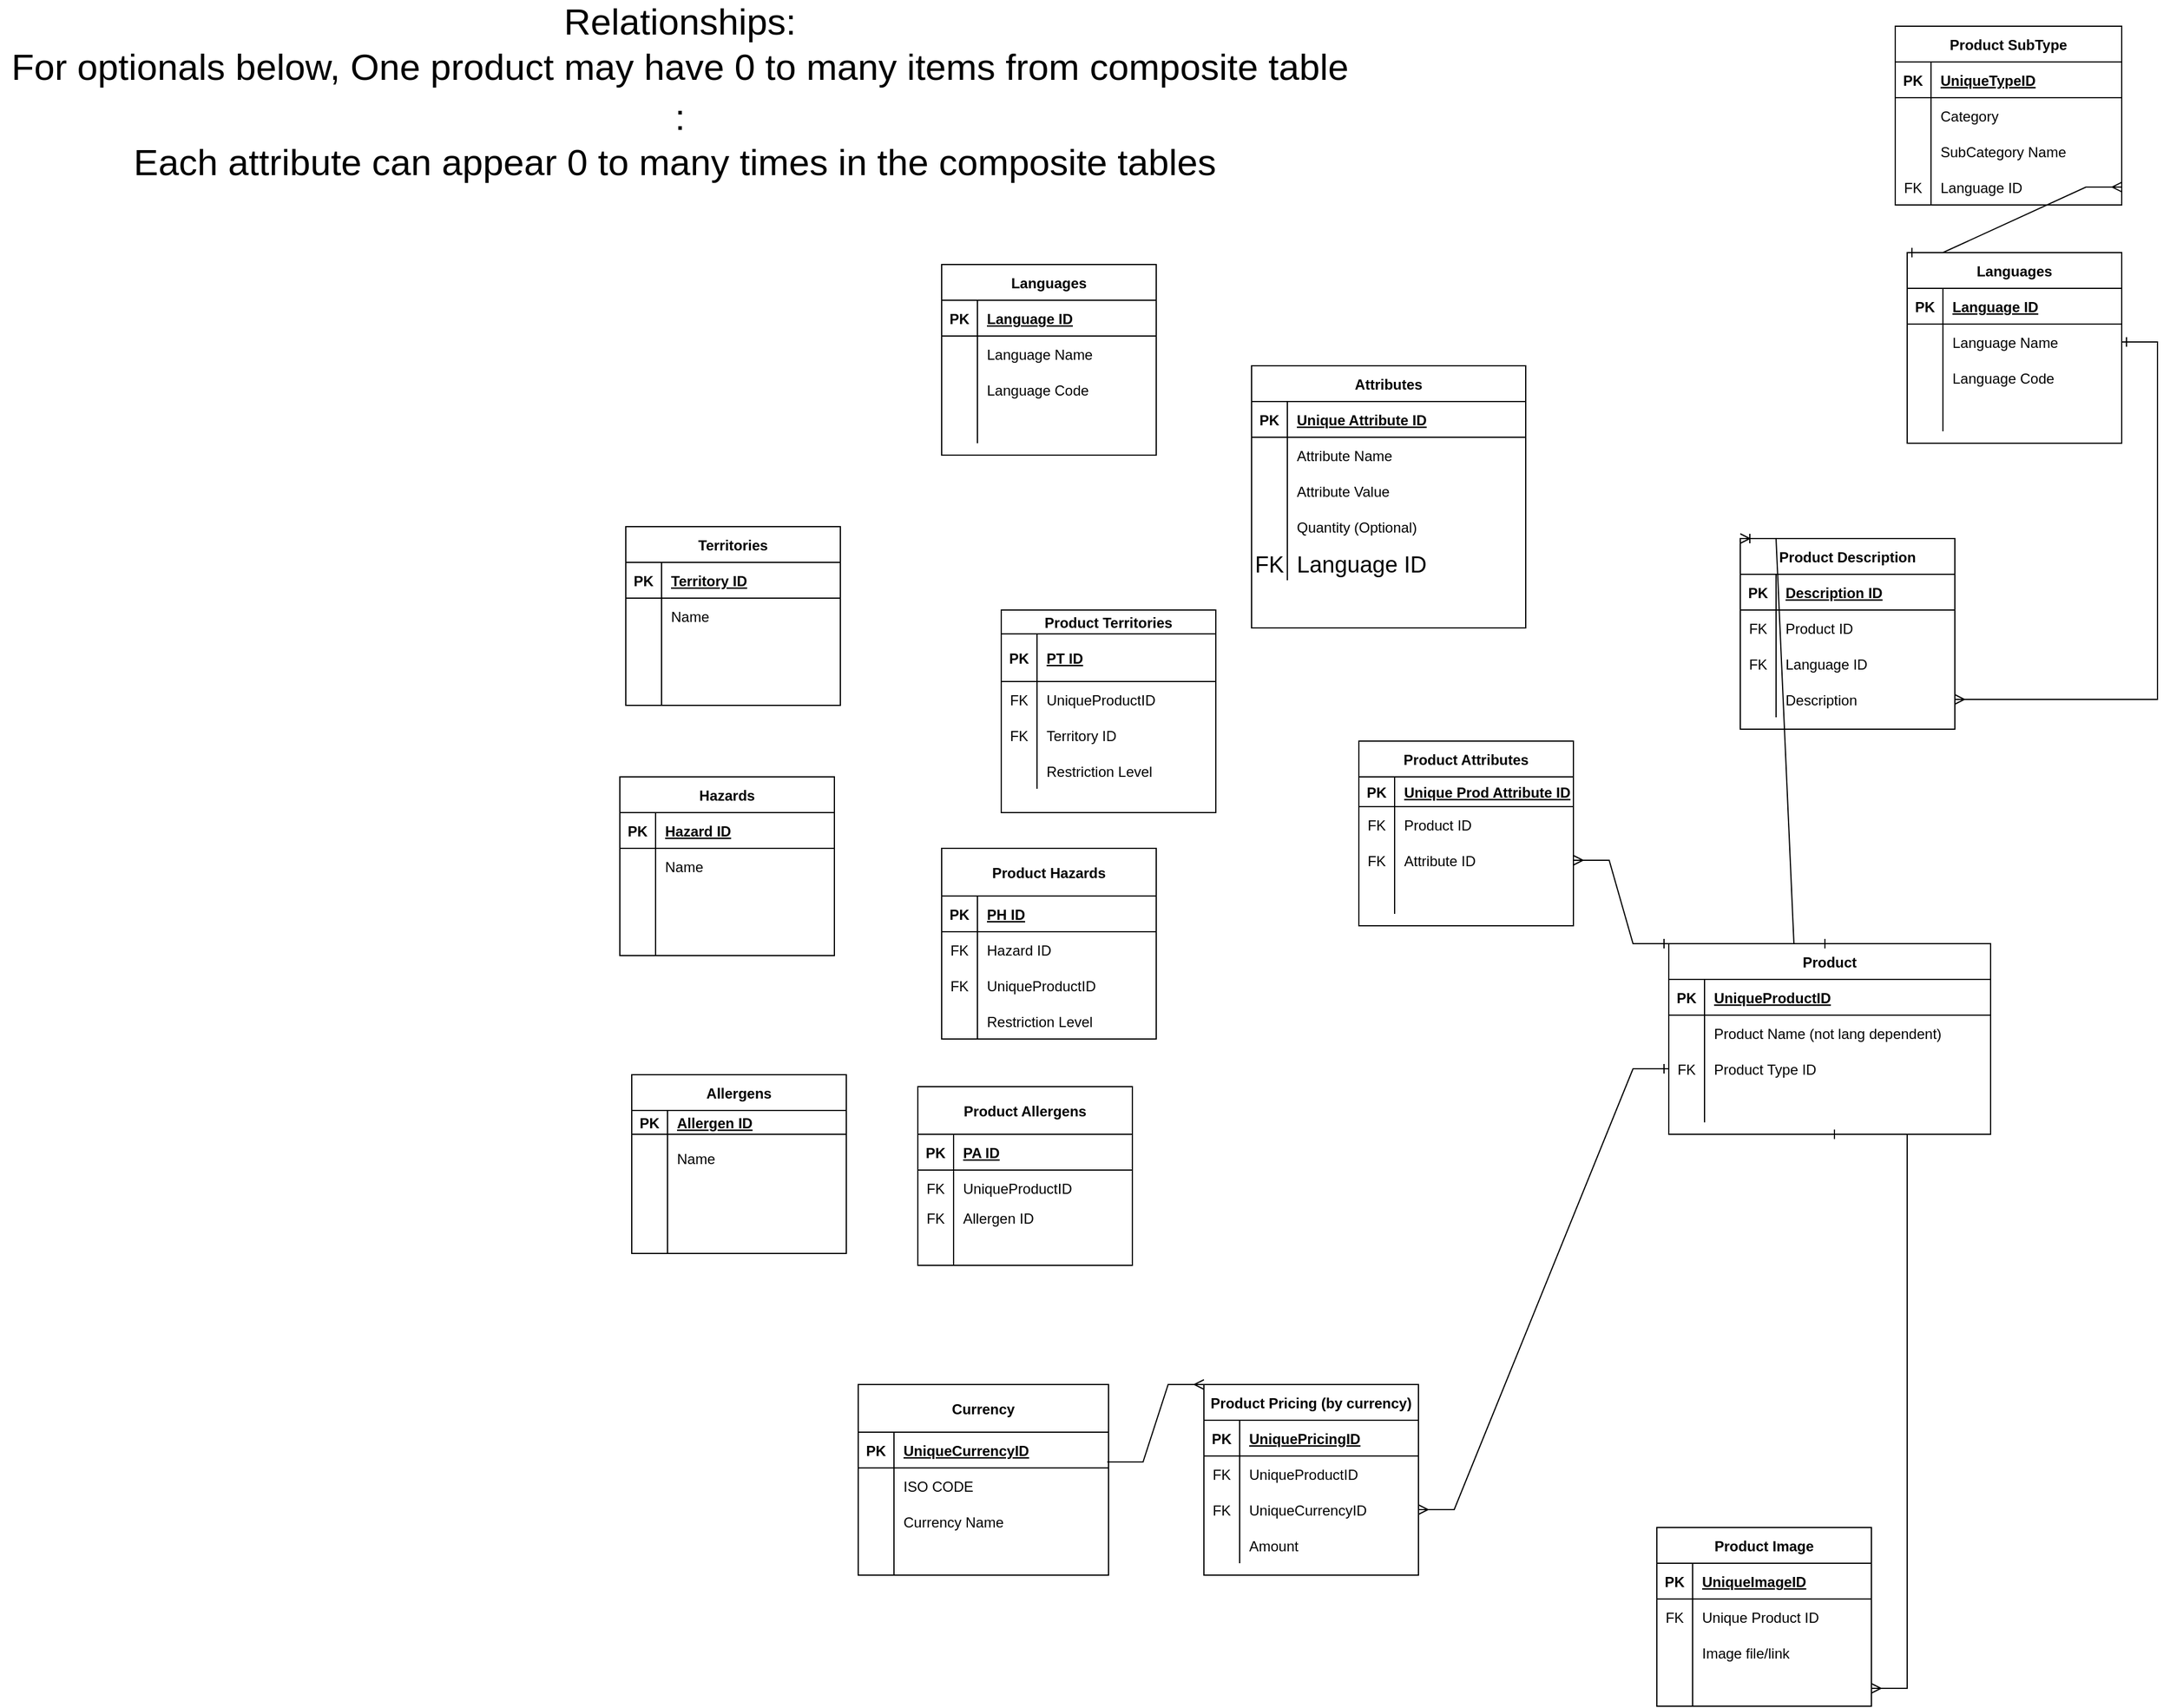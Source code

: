 <mxfile version="15.8.9" type="github">
  <diagram id="C5RBs43oDa-KdzZeNtuy" name="Page-1">
    <mxGraphModel dx="3604" dy="2494" grid="1" gridSize="10" guides="1" tooltips="1" connect="1" arrows="1" fold="1" page="1" pageScale="1" pageWidth="827" pageHeight="1169" math="0" shadow="0">
      <root>
        <mxCell id="WIyWlLk6GJQsqaUBKTNV-0" />
        <mxCell id="WIyWlLk6GJQsqaUBKTNV-1" parent="WIyWlLk6GJQsqaUBKTNV-0" />
        <mxCell id="-O00PWWVGXkupYXtRT6d-0" value="Product" style="shape=table;startSize=30;container=1;collapsible=1;childLayout=tableLayout;fixedRows=1;rowLines=0;fontStyle=1;align=center;resizeLast=1;" parent="WIyWlLk6GJQsqaUBKTNV-1" vertex="1">
          <mxGeometry x="400" y="-100" width="270" height="160" as="geometry" />
        </mxCell>
        <mxCell id="-O00PWWVGXkupYXtRT6d-1" value="" style="shape=partialRectangle;collapsible=0;dropTarget=0;pointerEvents=0;fillColor=none;top=0;left=0;bottom=1;right=0;points=[[0,0.5],[1,0.5]];portConstraint=eastwest;" parent="-O00PWWVGXkupYXtRT6d-0" vertex="1">
          <mxGeometry y="30" width="270" height="30" as="geometry" />
        </mxCell>
        <mxCell id="-O00PWWVGXkupYXtRT6d-2" value="PK" style="shape=partialRectangle;connectable=0;fillColor=none;top=0;left=0;bottom=0;right=0;fontStyle=1;overflow=hidden;" parent="-O00PWWVGXkupYXtRT6d-1" vertex="1">
          <mxGeometry width="30" height="30" as="geometry">
            <mxRectangle width="30" height="30" as="alternateBounds" />
          </mxGeometry>
        </mxCell>
        <mxCell id="-O00PWWVGXkupYXtRT6d-3" value="UniqueProductID" style="shape=partialRectangle;connectable=0;fillColor=none;top=0;left=0;bottom=0;right=0;align=left;spacingLeft=6;fontStyle=5;overflow=hidden;" parent="-O00PWWVGXkupYXtRT6d-1" vertex="1">
          <mxGeometry x="30" width="240" height="30" as="geometry">
            <mxRectangle width="240" height="30" as="alternateBounds" />
          </mxGeometry>
        </mxCell>
        <mxCell id="-O00PWWVGXkupYXtRT6d-4" value="" style="shape=partialRectangle;collapsible=0;dropTarget=0;pointerEvents=0;fillColor=none;top=0;left=0;bottom=0;right=0;points=[[0,0.5],[1,0.5]];portConstraint=eastwest;" parent="-O00PWWVGXkupYXtRT6d-0" vertex="1">
          <mxGeometry y="60" width="270" height="30" as="geometry" />
        </mxCell>
        <mxCell id="-O00PWWVGXkupYXtRT6d-5" value="" style="shape=partialRectangle;connectable=0;fillColor=none;top=0;left=0;bottom=0;right=0;editable=1;overflow=hidden;" parent="-O00PWWVGXkupYXtRT6d-4" vertex="1">
          <mxGeometry width="30" height="30" as="geometry">
            <mxRectangle width="30" height="30" as="alternateBounds" />
          </mxGeometry>
        </mxCell>
        <mxCell id="-O00PWWVGXkupYXtRT6d-6" value="Product Name (not lang dependent)" style="shape=partialRectangle;connectable=0;fillColor=none;top=0;left=0;bottom=0;right=0;align=left;spacingLeft=6;overflow=hidden;" parent="-O00PWWVGXkupYXtRT6d-4" vertex="1">
          <mxGeometry x="30" width="240" height="30" as="geometry">
            <mxRectangle width="240" height="30" as="alternateBounds" />
          </mxGeometry>
        </mxCell>
        <mxCell id="-O00PWWVGXkupYXtRT6d-7" value="" style="shape=partialRectangle;collapsible=0;dropTarget=0;pointerEvents=0;fillColor=none;top=0;left=0;bottom=0;right=0;points=[[0,0.5],[1,0.5]];portConstraint=eastwest;" parent="-O00PWWVGXkupYXtRT6d-0" vertex="1">
          <mxGeometry y="90" width="270" height="30" as="geometry" />
        </mxCell>
        <mxCell id="-O00PWWVGXkupYXtRT6d-8" value="FK" style="shape=partialRectangle;connectable=0;fillColor=none;top=0;left=0;bottom=0;right=0;editable=1;overflow=hidden;" parent="-O00PWWVGXkupYXtRT6d-7" vertex="1">
          <mxGeometry width="30" height="30" as="geometry">
            <mxRectangle width="30" height="30" as="alternateBounds" />
          </mxGeometry>
        </mxCell>
        <mxCell id="-O00PWWVGXkupYXtRT6d-9" value="Product Type ID" style="shape=partialRectangle;connectable=0;fillColor=none;top=0;left=0;bottom=0;right=0;align=left;spacingLeft=6;overflow=hidden;" parent="-O00PWWVGXkupYXtRT6d-7" vertex="1">
          <mxGeometry x="30" width="240" height="30" as="geometry">
            <mxRectangle width="240" height="30" as="alternateBounds" />
          </mxGeometry>
        </mxCell>
        <mxCell id="-O00PWWVGXkupYXtRT6d-10" value="" style="shape=partialRectangle;collapsible=0;dropTarget=0;pointerEvents=0;fillColor=none;top=0;left=0;bottom=0;right=0;points=[[0,0.5],[1,0.5]];portConstraint=eastwest;" parent="-O00PWWVGXkupYXtRT6d-0" vertex="1">
          <mxGeometry y="120" width="270" height="30" as="geometry" />
        </mxCell>
        <mxCell id="-O00PWWVGXkupYXtRT6d-11" value="" style="shape=partialRectangle;connectable=0;fillColor=none;top=0;left=0;bottom=0;right=0;editable=1;overflow=hidden;" parent="-O00PWWVGXkupYXtRT6d-10" vertex="1">
          <mxGeometry width="30" height="30" as="geometry">
            <mxRectangle width="30" height="30" as="alternateBounds" />
          </mxGeometry>
        </mxCell>
        <mxCell id="-O00PWWVGXkupYXtRT6d-12" value="" style="shape=partialRectangle;connectable=0;fillColor=none;top=0;left=0;bottom=0;right=0;align=left;spacingLeft=6;overflow=hidden;" parent="-O00PWWVGXkupYXtRT6d-10" vertex="1">
          <mxGeometry x="30" width="240" height="30" as="geometry">
            <mxRectangle width="240" height="30" as="alternateBounds" />
          </mxGeometry>
        </mxCell>
        <mxCell id="-O00PWWVGXkupYXtRT6d-13" value="Product SubType" style="shape=table;startSize=30;container=1;collapsible=1;childLayout=tableLayout;fixedRows=1;rowLines=0;fontStyle=1;align=center;resizeLast=1;" parent="WIyWlLk6GJQsqaUBKTNV-1" vertex="1">
          <mxGeometry x="590" y="-870" width="190" height="150" as="geometry" />
        </mxCell>
        <mxCell id="-O00PWWVGXkupYXtRT6d-14" value="" style="shape=partialRectangle;collapsible=0;dropTarget=0;pointerEvents=0;fillColor=none;top=0;left=0;bottom=1;right=0;points=[[0,0.5],[1,0.5]];portConstraint=eastwest;" parent="-O00PWWVGXkupYXtRT6d-13" vertex="1">
          <mxGeometry y="30" width="190" height="30" as="geometry" />
        </mxCell>
        <mxCell id="-O00PWWVGXkupYXtRT6d-15" value="PK" style="shape=partialRectangle;connectable=0;fillColor=none;top=0;left=0;bottom=0;right=0;fontStyle=1;overflow=hidden;" parent="-O00PWWVGXkupYXtRT6d-14" vertex="1">
          <mxGeometry width="30" height="30" as="geometry">
            <mxRectangle width="30" height="30" as="alternateBounds" />
          </mxGeometry>
        </mxCell>
        <mxCell id="-O00PWWVGXkupYXtRT6d-16" value="UniqueTypeID" style="shape=partialRectangle;connectable=0;fillColor=none;top=0;left=0;bottom=0;right=0;align=left;spacingLeft=6;fontStyle=5;overflow=hidden;" parent="-O00PWWVGXkupYXtRT6d-14" vertex="1">
          <mxGeometry x="30" width="160" height="30" as="geometry">
            <mxRectangle width="160" height="30" as="alternateBounds" />
          </mxGeometry>
        </mxCell>
        <mxCell id="-O00PWWVGXkupYXtRT6d-17" value="" style="shape=partialRectangle;collapsible=0;dropTarget=0;pointerEvents=0;fillColor=none;top=0;left=0;bottom=0;right=0;points=[[0,0.5],[1,0.5]];portConstraint=eastwest;" parent="-O00PWWVGXkupYXtRT6d-13" vertex="1">
          <mxGeometry y="60" width="190" height="30" as="geometry" />
        </mxCell>
        <mxCell id="-O00PWWVGXkupYXtRT6d-18" value="" style="shape=partialRectangle;connectable=0;fillColor=none;top=0;left=0;bottom=0;right=0;editable=1;overflow=hidden;" parent="-O00PWWVGXkupYXtRT6d-17" vertex="1">
          <mxGeometry width="30" height="30" as="geometry">
            <mxRectangle width="30" height="30" as="alternateBounds" />
          </mxGeometry>
        </mxCell>
        <mxCell id="-O00PWWVGXkupYXtRT6d-19" value="Category" style="shape=partialRectangle;connectable=0;fillColor=none;top=0;left=0;bottom=0;right=0;align=left;spacingLeft=6;overflow=hidden;" parent="-O00PWWVGXkupYXtRT6d-17" vertex="1">
          <mxGeometry x="30" width="160" height="30" as="geometry">
            <mxRectangle width="160" height="30" as="alternateBounds" />
          </mxGeometry>
        </mxCell>
        <mxCell id="-O00PWWVGXkupYXtRT6d-20" value="" style="shape=partialRectangle;collapsible=0;dropTarget=0;pointerEvents=0;fillColor=none;top=0;left=0;bottom=0;right=0;points=[[0,0.5],[1,0.5]];portConstraint=eastwest;" parent="-O00PWWVGXkupYXtRT6d-13" vertex="1">
          <mxGeometry y="90" width="190" height="30" as="geometry" />
        </mxCell>
        <mxCell id="-O00PWWVGXkupYXtRT6d-21" value="" style="shape=partialRectangle;connectable=0;fillColor=none;top=0;left=0;bottom=0;right=0;editable=1;overflow=hidden;" parent="-O00PWWVGXkupYXtRT6d-20" vertex="1">
          <mxGeometry width="30" height="30" as="geometry">
            <mxRectangle width="30" height="30" as="alternateBounds" />
          </mxGeometry>
        </mxCell>
        <mxCell id="-O00PWWVGXkupYXtRT6d-22" value="SubCategory Name" style="shape=partialRectangle;connectable=0;fillColor=none;top=0;left=0;bottom=0;right=0;align=left;spacingLeft=6;overflow=hidden;" parent="-O00PWWVGXkupYXtRT6d-20" vertex="1">
          <mxGeometry x="30" width="160" height="30" as="geometry">
            <mxRectangle width="160" height="30" as="alternateBounds" />
          </mxGeometry>
        </mxCell>
        <mxCell id="-O00PWWVGXkupYXtRT6d-23" value="" style="shape=partialRectangle;collapsible=0;dropTarget=0;pointerEvents=0;fillColor=none;top=0;left=0;bottom=0;right=0;points=[[0,0.5],[1,0.5]];portConstraint=eastwest;" parent="-O00PWWVGXkupYXtRT6d-13" vertex="1">
          <mxGeometry y="120" width="190" height="30" as="geometry" />
        </mxCell>
        <mxCell id="-O00PWWVGXkupYXtRT6d-24" value="FK" style="shape=partialRectangle;connectable=0;fillColor=none;top=0;left=0;bottom=0;right=0;editable=1;overflow=hidden;" parent="-O00PWWVGXkupYXtRT6d-23" vertex="1">
          <mxGeometry width="30" height="30" as="geometry">
            <mxRectangle width="30" height="30" as="alternateBounds" />
          </mxGeometry>
        </mxCell>
        <mxCell id="-O00PWWVGXkupYXtRT6d-25" value="Language ID" style="shape=partialRectangle;connectable=0;fillColor=none;top=0;left=0;bottom=0;right=0;align=left;spacingLeft=6;overflow=hidden;" parent="-O00PWWVGXkupYXtRT6d-23" vertex="1">
          <mxGeometry x="30" width="160" height="30" as="geometry">
            <mxRectangle width="160" height="30" as="alternateBounds" />
          </mxGeometry>
        </mxCell>
        <mxCell id="-O00PWWVGXkupYXtRT6d-26" value="Currency" style="shape=table;startSize=40;container=1;collapsible=1;childLayout=tableLayout;fixedRows=1;rowLines=0;fontStyle=1;align=center;resizeLast=1;" parent="WIyWlLk6GJQsqaUBKTNV-1" vertex="1">
          <mxGeometry x="-280" y="270" width="210" height="160" as="geometry" />
        </mxCell>
        <mxCell id="-O00PWWVGXkupYXtRT6d-27" value="" style="shape=partialRectangle;collapsible=0;dropTarget=0;pointerEvents=0;fillColor=none;top=0;left=0;bottom=1;right=0;points=[[0,0.5],[1,0.5]];portConstraint=eastwest;" parent="-O00PWWVGXkupYXtRT6d-26" vertex="1">
          <mxGeometry y="40" width="210" height="30" as="geometry" />
        </mxCell>
        <mxCell id="-O00PWWVGXkupYXtRT6d-28" value="PK" style="shape=partialRectangle;connectable=0;fillColor=none;top=0;left=0;bottom=0;right=0;fontStyle=1;overflow=hidden;" parent="-O00PWWVGXkupYXtRT6d-27" vertex="1">
          <mxGeometry width="30" height="30" as="geometry">
            <mxRectangle width="30" height="30" as="alternateBounds" />
          </mxGeometry>
        </mxCell>
        <mxCell id="-O00PWWVGXkupYXtRT6d-29" value="UniqueCurrencyID" style="shape=partialRectangle;connectable=0;fillColor=none;top=0;left=0;bottom=0;right=0;align=left;spacingLeft=6;fontStyle=5;overflow=hidden;" parent="-O00PWWVGXkupYXtRT6d-27" vertex="1">
          <mxGeometry x="30" width="180" height="30" as="geometry">
            <mxRectangle width="180" height="30" as="alternateBounds" />
          </mxGeometry>
        </mxCell>
        <mxCell id="-O00PWWVGXkupYXtRT6d-30" value="" style="shape=partialRectangle;collapsible=0;dropTarget=0;pointerEvents=0;fillColor=none;top=0;left=0;bottom=0;right=0;points=[[0,0.5],[1,0.5]];portConstraint=eastwest;" parent="-O00PWWVGXkupYXtRT6d-26" vertex="1">
          <mxGeometry y="70" width="210" height="30" as="geometry" />
        </mxCell>
        <mxCell id="-O00PWWVGXkupYXtRT6d-31" value="" style="shape=partialRectangle;connectable=0;fillColor=none;top=0;left=0;bottom=0;right=0;editable=1;overflow=hidden;" parent="-O00PWWVGXkupYXtRT6d-30" vertex="1">
          <mxGeometry width="30" height="30" as="geometry">
            <mxRectangle width="30" height="30" as="alternateBounds" />
          </mxGeometry>
        </mxCell>
        <mxCell id="-O00PWWVGXkupYXtRT6d-32" value="ISO CODE" style="shape=partialRectangle;connectable=0;fillColor=none;top=0;left=0;bottom=0;right=0;align=left;spacingLeft=6;overflow=hidden;" parent="-O00PWWVGXkupYXtRT6d-30" vertex="1">
          <mxGeometry x="30" width="180" height="30" as="geometry">
            <mxRectangle width="180" height="30" as="alternateBounds" />
          </mxGeometry>
        </mxCell>
        <mxCell id="-O00PWWVGXkupYXtRT6d-33" value="" style="shape=partialRectangle;collapsible=0;dropTarget=0;pointerEvents=0;fillColor=none;top=0;left=0;bottom=0;right=0;points=[[0,0.5],[1,0.5]];portConstraint=eastwest;" parent="-O00PWWVGXkupYXtRT6d-26" vertex="1">
          <mxGeometry y="100" width="210" height="30" as="geometry" />
        </mxCell>
        <mxCell id="-O00PWWVGXkupYXtRT6d-34" value="" style="shape=partialRectangle;connectable=0;fillColor=none;top=0;left=0;bottom=0;right=0;editable=1;overflow=hidden;" parent="-O00PWWVGXkupYXtRT6d-33" vertex="1">
          <mxGeometry width="30" height="30" as="geometry">
            <mxRectangle width="30" height="30" as="alternateBounds" />
          </mxGeometry>
        </mxCell>
        <mxCell id="-O00PWWVGXkupYXtRT6d-35" value="Currency Name" style="shape=partialRectangle;connectable=0;fillColor=none;top=0;left=0;bottom=0;right=0;align=left;spacingLeft=6;overflow=hidden;" parent="-O00PWWVGXkupYXtRT6d-33" vertex="1">
          <mxGeometry x="30" width="180" height="30" as="geometry">
            <mxRectangle width="180" height="30" as="alternateBounds" />
          </mxGeometry>
        </mxCell>
        <mxCell id="-O00PWWVGXkupYXtRT6d-36" value="" style="shape=partialRectangle;collapsible=0;dropTarget=0;pointerEvents=0;fillColor=none;top=0;left=0;bottom=0;right=0;points=[[0,0.5],[1,0.5]];portConstraint=eastwest;" parent="-O00PWWVGXkupYXtRT6d-26" vertex="1">
          <mxGeometry y="130" width="210" height="30" as="geometry" />
        </mxCell>
        <mxCell id="-O00PWWVGXkupYXtRT6d-37" value="" style="shape=partialRectangle;connectable=0;fillColor=none;top=0;left=0;bottom=0;right=0;editable=1;overflow=hidden;" parent="-O00PWWVGXkupYXtRT6d-36" vertex="1">
          <mxGeometry width="30" height="30" as="geometry">
            <mxRectangle width="30" height="30" as="alternateBounds" />
          </mxGeometry>
        </mxCell>
        <mxCell id="-O00PWWVGXkupYXtRT6d-38" value="" style="shape=partialRectangle;connectable=0;fillColor=none;top=0;left=0;bottom=0;right=0;align=left;spacingLeft=6;overflow=hidden;" parent="-O00PWWVGXkupYXtRT6d-36" vertex="1">
          <mxGeometry x="30" width="180" height="30" as="geometry">
            <mxRectangle width="180" height="30" as="alternateBounds" />
          </mxGeometry>
        </mxCell>
        <mxCell id="-O00PWWVGXkupYXtRT6d-45" value="Product Pricing (by currency)" style="shape=table;startSize=30;container=1;collapsible=1;childLayout=tableLayout;fixedRows=1;rowLines=0;fontStyle=1;align=center;resizeLast=1;" parent="WIyWlLk6GJQsqaUBKTNV-1" vertex="1">
          <mxGeometry x="10" y="270" width="180" height="160" as="geometry" />
        </mxCell>
        <mxCell id="-O00PWWVGXkupYXtRT6d-46" value="" style="shape=partialRectangle;collapsible=0;dropTarget=0;pointerEvents=0;fillColor=none;top=0;left=0;bottom=1;right=0;points=[[0,0.5],[1,0.5]];portConstraint=eastwest;" parent="-O00PWWVGXkupYXtRT6d-45" vertex="1">
          <mxGeometry y="30" width="180" height="30" as="geometry" />
        </mxCell>
        <mxCell id="-O00PWWVGXkupYXtRT6d-47" value="PK" style="shape=partialRectangle;connectable=0;fillColor=none;top=0;left=0;bottom=0;right=0;fontStyle=1;overflow=hidden;" parent="-O00PWWVGXkupYXtRT6d-46" vertex="1">
          <mxGeometry width="30" height="30" as="geometry">
            <mxRectangle width="30" height="30" as="alternateBounds" />
          </mxGeometry>
        </mxCell>
        <mxCell id="-O00PWWVGXkupYXtRT6d-48" value="UniquePricingID" style="shape=partialRectangle;connectable=0;fillColor=none;top=0;left=0;bottom=0;right=0;align=left;spacingLeft=6;fontStyle=5;overflow=hidden;" parent="-O00PWWVGXkupYXtRT6d-46" vertex="1">
          <mxGeometry x="30" width="150" height="30" as="geometry">
            <mxRectangle width="150" height="30" as="alternateBounds" />
          </mxGeometry>
        </mxCell>
        <mxCell id="-O00PWWVGXkupYXtRT6d-49" value="" style="shape=partialRectangle;collapsible=0;dropTarget=0;pointerEvents=0;fillColor=none;top=0;left=0;bottom=0;right=0;points=[[0,0.5],[1,0.5]];portConstraint=eastwest;" parent="-O00PWWVGXkupYXtRT6d-45" vertex="1">
          <mxGeometry y="60" width="180" height="30" as="geometry" />
        </mxCell>
        <mxCell id="-O00PWWVGXkupYXtRT6d-50" value="FK" style="shape=partialRectangle;connectable=0;fillColor=none;top=0;left=0;bottom=0;right=0;editable=1;overflow=hidden;" parent="-O00PWWVGXkupYXtRT6d-49" vertex="1">
          <mxGeometry width="30" height="30" as="geometry">
            <mxRectangle width="30" height="30" as="alternateBounds" />
          </mxGeometry>
        </mxCell>
        <mxCell id="-O00PWWVGXkupYXtRT6d-51" value="UniqueProductID" style="shape=partialRectangle;connectable=0;fillColor=none;top=0;left=0;bottom=0;right=0;align=left;spacingLeft=6;overflow=hidden;" parent="-O00PWWVGXkupYXtRT6d-49" vertex="1">
          <mxGeometry x="30" width="150" height="30" as="geometry">
            <mxRectangle width="150" height="30" as="alternateBounds" />
          </mxGeometry>
        </mxCell>
        <mxCell id="-O00PWWVGXkupYXtRT6d-52" value="" style="shape=partialRectangle;collapsible=0;dropTarget=0;pointerEvents=0;fillColor=none;top=0;left=0;bottom=0;right=0;points=[[0,0.5],[1,0.5]];portConstraint=eastwest;" parent="-O00PWWVGXkupYXtRT6d-45" vertex="1">
          <mxGeometry y="90" width="180" height="30" as="geometry" />
        </mxCell>
        <mxCell id="-O00PWWVGXkupYXtRT6d-53" value="FK" style="shape=partialRectangle;connectable=0;fillColor=none;top=0;left=0;bottom=0;right=0;editable=1;overflow=hidden;" parent="-O00PWWVGXkupYXtRT6d-52" vertex="1">
          <mxGeometry width="30" height="30" as="geometry">
            <mxRectangle width="30" height="30" as="alternateBounds" />
          </mxGeometry>
        </mxCell>
        <mxCell id="-O00PWWVGXkupYXtRT6d-54" value="UniqueCurrencyID" style="shape=partialRectangle;connectable=0;fillColor=none;top=0;left=0;bottom=0;right=0;align=left;spacingLeft=6;overflow=hidden;" parent="-O00PWWVGXkupYXtRT6d-52" vertex="1">
          <mxGeometry x="30" width="150" height="30" as="geometry">
            <mxRectangle width="150" height="30" as="alternateBounds" />
          </mxGeometry>
        </mxCell>
        <mxCell id="-O00PWWVGXkupYXtRT6d-55" value="" style="shape=partialRectangle;collapsible=0;dropTarget=0;pointerEvents=0;fillColor=none;top=0;left=0;bottom=0;right=0;points=[[0,0.5],[1,0.5]];portConstraint=eastwest;" parent="-O00PWWVGXkupYXtRT6d-45" vertex="1">
          <mxGeometry y="120" width="180" height="30" as="geometry" />
        </mxCell>
        <mxCell id="-O00PWWVGXkupYXtRT6d-56" value="" style="shape=partialRectangle;connectable=0;fillColor=none;top=0;left=0;bottom=0;right=0;editable=1;overflow=hidden;" parent="-O00PWWVGXkupYXtRT6d-55" vertex="1">
          <mxGeometry width="30" height="30" as="geometry">
            <mxRectangle width="30" height="30" as="alternateBounds" />
          </mxGeometry>
        </mxCell>
        <mxCell id="-O00PWWVGXkupYXtRT6d-57" value="Amount" style="shape=partialRectangle;connectable=0;fillColor=none;top=0;left=0;bottom=0;right=0;align=left;spacingLeft=6;overflow=hidden;" parent="-O00PWWVGXkupYXtRT6d-55" vertex="1">
          <mxGeometry x="30" width="150" height="30" as="geometry">
            <mxRectangle width="150" height="30" as="alternateBounds" />
          </mxGeometry>
        </mxCell>
        <mxCell id="Lzn6OeZOPpDLSHKNjm7w-1" value="Product Image" style="shape=table;startSize=30;container=1;collapsible=1;childLayout=tableLayout;fixedRows=1;rowLines=0;fontStyle=1;align=center;resizeLast=1;" parent="WIyWlLk6GJQsqaUBKTNV-1" vertex="1">
          <mxGeometry x="390" y="390" width="180" height="150" as="geometry" />
        </mxCell>
        <mxCell id="Lzn6OeZOPpDLSHKNjm7w-2" value="" style="shape=partialRectangle;collapsible=0;dropTarget=0;pointerEvents=0;fillColor=none;top=0;left=0;bottom=1;right=0;points=[[0,0.5],[1,0.5]];portConstraint=eastwest;" parent="Lzn6OeZOPpDLSHKNjm7w-1" vertex="1">
          <mxGeometry y="30" width="180" height="30" as="geometry" />
        </mxCell>
        <mxCell id="Lzn6OeZOPpDLSHKNjm7w-3" value="PK" style="shape=partialRectangle;connectable=0;fillColor=none;top=0;left=0;bottom=0;right=0;fontStyle=1;overflow=hidden;" parent="Lzn6OeZOPpDLSHKNjm7w-2" vertex="1">
          <mxGeometry width="30" height="30" as="geometry">
            <mxRectangle width="30" height="30" as="alternateBounds" />
          </mxGeometry>
        </mxCell>
        <mxCell id="Lzn6OeZOPpDLSHKNjm7w-4" value="UniqueImageID" style="shape=partialRectangle;connectable=0;fillColor=none;top=0;left=0;bottom=0;right=0;align=left;spacingLeft=6;fontStyle=5;overflow=hidden;" parent="Lzn6OeZOPpDLSHKNjm7w-2" vertex="1">
          <mxGeometry x="30" width="150" height="30" as="geometry">
            <mxRectangle width="150" height="30" as="alternateBounds" />
          </mxGeometry>
        </mxCell>
        <mxCell id="Lzn6OeZOPpDLSHKNjm7w-5" value="" style="shape=partialRectangle;collapsible=0;dropTarget=0;pointerEvents=0;fillColor=none;top=0;left=0;bottom=0;right=0;points=[[0,0.5],[1,0.5]];portConstraint=eastwest;" parent="Lzn6OeZOPpDLSHKNjm7w-1" vertex="1">
          <mxGeometry y="60" width="180" height="30" as="geometry" />
        </mxCell>
        <mxCell id="Lzn6OeZOPpDLSHKNjm7w-6" value="FK" style="shape=partialRectangle;connectable=0;fillColor=none;top=0;left=0;bottom=0;right=0;editable=1;overflow=hidden;" parent="Lzn6OeZOPpDLSHKNjm7w-5" vertex="1">
          <mxGeometry width="30" height="30" as="geometry">
            <mxRectangle width="30" height="30" as="alternateBounds" />
          </mxGeometry>
        </mxCell>
        <mxCell id="Lzn6OeZOPpDLSHKNjm7w-7" value="Unique Product ID" style="shape=partialRectangle;connectable=0;fillColor=none;top=0;left=0;bottom=0;right=0;align=left;spacingLeft=6;overflow=hidden;" parent="Lzn6OeZOPpDLSHKNjm7w-5" vertex="1">
          <mxGeometry x="30" width="150" height="30" as="geometry">
            <mxRectangle width="150" height="30" as="alternateBounds" />
          </mxGeometry>
        </mxCell>
        <mxCell id="Lzn6OeZOPpDLSHKNjm7w-8" value="" style="shape=partialRectangle;collapsible=0;dropTarget=0;pointerEvents=0;fillColor=none;top=0;left=0;bottom=0;right=0;points=[[0,0.5],[1,0.5]];portConstraint=eastwest;" parent="Lzn6OeZOPpDLSHKNjm7w-1" vertex="1">
          <mxGeometry y="90" width="180" height="30" as="geometry" />
        </mxCell>
        <mxCell id="Lzn6OeZOPpDLSHKNjm7w-9" value="" style="shape=partialRectangle;connectable=0;fillColor=none;top=0;left=0;bottom=0;right=0;editable=1;overflow=hidden;" parent="Lzn6OeZOPpDLSHKNjm7w-8" vertex="1">
          <mxGeometry width="30" height="30" as="geometry">
            <mxRectangle width="30" height="30" as="alternateBounds" />
          </mxGeometry>
        </mxCell>
        <mxCell id="Lzn6OeZOPpDLSHKNjm7w-10" value="Image file/link" style="shape=partialRectangle;connectable=0;fillColor=none;top=0;left=0;bottom=0;right=0;align=left;spacingLeft=6;overflow=hidden;" parent="Lzn6OeZOPpDLSHKNjm7w-8" vertex="1">
          <mxGeometry x="30" width="150" height="30" as="geometry">
            <mxRectangle width="150" height="30" as="alternateBounds" />
          </mxGeometry>
        </mxCell>
        <mxCell id="Lzn6OeZOPpDLSHKNjm7w-11" value="" style="shape=partialRectangle;collapsible=0;dropTarget=0;pointerEvents=0;fillColor=none;top=0;left=0;bottom=0;right=0;points=[[0,0.5],[1,0.5]];portConstraint=eastwest;" parent="Lzn6OeZOPpDLSHKNjm7w-1" vertex="1">
          <mxGeometry y="120" width="180" height="30" as="geometry" />
        </mxCell>
        <mxCell id="Lzn6OeZOPpDLSHKNjm7w-12" value="" style="shape=partialRectangle;connectable=0;fillColor=none;top=0;left=0;bottom=0;right=0;editable=1;overflow=hidden;" parent="Lzn6OeZOPpDLSHKNjm7w-11" vertex="1">
          <mxGeometry width="30" height="30" as="geometry">
            <mxRectangle width="30" height="30" as="alternateBounds" />
          </mxGeometry>
        </mxCell>
        <mxCell id="Lzn6OeZOPpDLSHKNjm7w-13" value="" style="shape=partialRectangle;connectable=0;fillColor=none;top=0;left=0;bottom=0;right=0;align=left;spacingLeft=6;overflow=hidden;" parent="Lzn6OeZOPpDLSHKNjm7w-11" vertex="1">
          <mxGeometry x="30" width="150" height="30" as="geometry">
            <mxRectangle width="150" height="30" as="alternateBounds" />
          </mxGeometry>
        </mxCell>
        <mxCell id="Lzn6OeZOPpDLSHKNjm7w-14" value="Languages" style="shape=table;startSize=30;container=1;collapsible=1;childLayout=tableLayout;fixedRows=1;rowLines=0;fontStyle=1;align=center;resizeLast=1;" parent="WIyWlLk6GJQsqaUBKTNV-1" vertex="1">
          <mxGeometry x="600" y="-680" width="180" height="160" as="geometry" />
        </mxCell>
        <mxCell id="Lzn6OeZOPpDLSHKNjm7w-15" value="" style="shape=partialRectangle;collapsible=0;dropTarget=0;pointerEvents=0;fillColor=none;top=0;left=0;bottom=1;right=0;points=[[0,0.5],[1,0.5]];portConstraint=eastwest;" parent="Lzn6OeZOPpDLSHKNjm7w-14" vertex="1">
          <mxGeometry y="30" width="180" height="30" as="geometry" />
        </mxCell>
        <mxCell id="Lzn6OeZOPpDLSHKNjm7w-16" value="PK" style="shape=partialRectangle;connectable=0;fillColor=none;top=0;left=0;bottom=0;right=0;fontStyle=1;overflow=hidden;" parent="Lzn6OeZOPpDLSHKNjm7w-15" vertex="1">
          <mxGeometry width="30" height="30" as="geometry">
            <mxRectangle width="30" height="30" as="alternateBounds" />
          </mxGeometry>
        </mxCell>
        <mxCell id="Lzn6OeZOPpDLSHKNjm7w-17" value="Language ID" style="shape=partialRectangle;connectable=0;fillColor=none;top=0;left=0;bottom=0;right=0;align=left;spacingLeft=6;fontStyle=5;overflow=hidden;" parent="Lzn6OeZOPpDLSHKNjm7w-15" vertex="1">
          <mxGeometry x="30" width="150" height="30" as="geometry">
            <mxRectangle width="150" height="30" as="alternateBounds" />
          </mxGeometry>
        </mxCell>
        <mxCell id="Lzn6OeZOPpDLSHKNjm7w-18" value="" style="shape=partialRectangle;collapsible=0;dropTarget=0;pointerEvents=0;fillColor=none;top=0;left=0;bottom=0;right=0;points=[[0,0.5],[1,0.5]];portConstraint=eastwest;" parent="Lzn6OeZOPpDLSHKNjm7w-14" vertex="1">
          <mxGeometry y="60" width="180" height="30" as="geometry" />
        </mxCell>
        <mxCell id="Lzn6OeZOPpDLSHKNjm7w-19" value="" style="shape=partialRectangle;connectable=0;fillColor=none;top=0;left=0;bottom=0;right=0;editable=1;overflow=hidden;" parent="Lzn6OeZOPpDLSHKNjm7w-18" vertex="1">
          <mxGeometry width="30" height="30" as="geometry">
            <mxRectangle width="30" height="30" as="alternateBounds" />
          </mxGeometry>
        </mxCell>
        <mxCell id="Lzn6OeZOPpDLSHKNjm7w-20" value="Language Name" style="shape=partialRectangle;connectable=0;fillColor=none;top=0;left=0;bottom=0;right=0;align=left;spacingLeft=6;overflow=hidden;" parent="Lzn6OeZOPpDLSHKNjm7w-18" vertex="1">
          <mxGeometry x="30" width="150" height="30" as="geometry">
            <mxRectangle width="150" height="30" as="alternateBounds" />
          </mxGeometry>
        </mxCell>
        <mxCell id="Lzn6OeZOPpDLSHKNjm7w-21" value="" style="shape=partialRectangle;collapsible=0;dropTarget=0;pointerEvents=0;fillColor=none;top=0;left=0;bottom=0;right=0;points=[[0,0.5],[1,0.5]];portConstraint=eastwest;" parent="Lzn6OeZOPpDLSHKNjm7w-14" vertex="1">
          <mxGeometry y="90" width="180" height="30" as="geometry" />
        </mxCell>
        <mxCell id="Lzn6OeZOPpDLSHKNjm7w-22" value="" style="shape=partialRectangle;connectable=0;fillColor=none;top=0;left=0;bottom=0;right=0;editable=1;overflow=hidden;" parent="Lzn6OeZOPpDLSHKNjm7w-21" vertex="1">
          <mxGeometry width="30" height="30" as="geometry">
            <mxRectangle width="30" height="30" as="alternateBounds" />
          </mxGeometry>
        </mxCell>
        <mxCell id="Lzn6OeZOPpDLSHKNjm7w-23" value="Language Code" style="shape=partialRectangle;connectable=0;fillColor=none;top=0;left=0;bottom=0;right=0;align=left;spacingLeft=6;overflow=hidden;" parent="Lzn6OeZOPpDLSHKNjm7w-21" vertex="1">
          <mxGeometry x="30" width="150" height="30" as="geometry">
            <mxRectangle width="150" height="30" as="alternateBounds" />
          </mxGeometry>
        </mxCell>
        <mxCell id="Lzn6OeZOPpDLSHKNjm7w-24" value="" style="shape=partialRectangle;collapsible=0;dropTarget=0;pointerEvents=0;fillColor=none;top=0;left=0;bottom=0;right=0;points=[[0,0.5],[1,0.5]];portConstraint=eastwest;" parent="Lzn6OeZOPpDLSHKNjm7w-14" vertex="1">
          <mxGeometry y="120" width="180" height="30" as="geometry" />
        </mxCell>
        <mxCell id="Lzn6OeZOPpDLSHKNjm7w-25" value="" style="shape=partialRectangle;connectable=0;fillColor=none;top=0;left=0;bottom=0;right=0;editable=1;overflow=hidden;" parent="Lzn6OeZOPpDLSHKNjm7w-24" vertex="1">
          <mxGeometry width="30" height="30" as="geometry">
            <mxRectangle width="30" height="30" as="alternateBounds" />
          </mxGeometry>
        </mxCell>
        <mxCell id="Lzn6OeZOPpDLSHKNjm7w-26" value="" style="shape=partialRectangle;connectable=0;fillColor=none;top=0;left=0;bottom=0;right=0;align=left;spacingLeft=6;overflow=hidden;" parent="Lzn6OeZOPpDLSHKNjm7w-24" vertex="1">
          <mxGeometry x="30" width="150" height="30" as="geometry">
            <mxRectangle width="150" height="30" as="alternateBounds" />
          </mxGeometry>
        </mxCell>
        <mxCell id="Lzn6OeZOPpDLSHKNjm7w-27" value="" style="edgeStyle=entityRelationEdgeStyle;fontSize=12;html=1;endArrow=ERmany;rounded=0;startArrow=ERone;startFill=0;exitX=0.5;exitY=1;exitDx=0;exitDy=0;" parent="WIyWlLk6GJQsqaUBKTNV-1" target="Lzn6OeZOPpDLSHKNjm7w-11" edge="1" source="-O00PWWVGXkupYXtRT6d-0">
          <mxGeometry width="100" height="100" relative="1" as="geometry">
            <mxPoint x="460" y="110" as="sourcePoint" />
            <mxPoint x="400" y="110" as="targetPoint" />
          </mxGeometry>
        </mxCell>
        <mxCell id="Lzn6OeZOPpDLSHKNjm7w-29" value="" style="edgeStyle=entityRelationEdgeStyle;fontSize=12;html=1;endArrow=ERmany;rounded=0;exitX=0;exitY=0.5;exitDx=0;exitDy=0;entryX=1;entryY=0.5;entryDx=0;entryDy=0;startArrow=ERone;startFill=0;" parent="WIyWlLk6GJQsqaUBKTNV-1" source="-O00PWWVGXkupYXtRT6d-7" target="-O00PWWVGXkupYXtRT6d-52" edge="1">
          <mxGeometry width="100" height="100" relative="1" as="geometry">
            <mxPoint x="130" y="490" as="sourcePoint" />
            <mxPoint x="230" y="390" as="targetPoint" />
          </mxGeometry>
        </mxCell>
        <mxCell id="Lzn6OeZOPpDLSHKNjm7w-30" value="" style="edgeStyle=entityRelationEdgeStyle;fontSize=12;html=1;endArrow=ERmany;rounded=0;entryX=0;entryY=0;entryDx=0;entryDy=0;exitX=0.995;exitY=-0.167;exitDx=0;exitDy=0;exitPerimeter=0;" parent="WIyWlLk6GJQsqaUBKTNV-1" target="-O00PWWVGXkupYXtRT6d-45" edge="1" source="-O00PWWVGXkupYXtRT6d-30">
          <mxGeometry width="100" height="100" relative="1" as="geometry">
            <mxPoint x="-61" y="105" as="sourcePoint" />
            <mxPoint x="-21" y="255" as="targetPoint" />
          </mxGeometry>
        </mxCell>
        <mxCell id="Lzn6OeZOPpDLSHKNjm7w-31" value="Product Description" style="shape=table;startSize=30;container=1;collapsible=1;childLayout=tableLayout;fixedRows=1;rowLines=0;fontStyle=1;align=center;resizeLast=1;" parent="WIyWlLk6GJQsqaUBKTNV-1" vertex="1">
          <mxGeometry x="460" y="-440" width="180" height="160" as="geometry" />
        </mxCell>
        <mxCell id="Lzn6OeZOPpDLSHKNjm7w-32" value="" style="shape=partialRectangle;collapsible=0;dropTarget=0;pointerEvents=0;fillColor=none;top=0;left=0;bottom=1;right=0;points=[[0,0.5],[1,0.5]];portConstraint=eastwest;" parent="Lzn6OeZOPpDLSHKNjm7w-31" vertex="1">
          <mxGeometry y="30" width="180" height="30" as="geometry" />
        </mxCell>
        <mxCell id="Lzn6OeZOPpDLSHKNjm7w-33" value="PK" style="shape=partialRectangle;connectable=0;fillColor=none;top=0;left=0;bottom=0;right=0;fontStyle=1;overflow=hidden;" parent="Lzn6OeZOPpDLSHKNjm7w-32" vertex="1">
          <mxGeometry width="30" height="30" as="geometry">
            <mxRectangle width="30" height="30" as="alternateBounds" />
          </mxGeometry>
        </mxCell>
        <mxCell id="Lzn6OeZOPpDLSHKNjm7w-34" value="Description ID" style="shape=partialRectangle;connectable=0;fillColor=none;top=0;left=0;bottom=0;right=0;align=left;spacingLeft=6;fontStyle=5;overflow=hidden;" parent="Lzn6OeZOPpDLSHKNjm7w-32" vertex="1">
          <mxGeometry x="30" width="150" height="30" as="geometry">
            <mxRectangle width="150" height="30" as="alternateBounds" />
          </mxGeometry>
        </mxCell>
        <mxCell id="Lzn6OeZOPpDLSHKNjm7w-35" value="" style="shape=partialRectangle;collapsible=0;dropTarget=0;pointerEvents=0;fillColor=none;top=0;left=0;bottom=0;right=0;points=[[0,0.5],[1,0.5]];portConstraint=eastwest;" parent="Lzn6OeZOPpDLSHKNjm7w-31" vertex="1">
          <mxGeometry y="60" width="180" height="30" as="geometry" />
        </mxCell>
        <mxCell id="Lzn6OeZOPpDLSHKNjm7w-36" value="FK" style="shape=partialRectangle;connectable=0;fillColor=none;top=0;left=0;bottom=0;right=0;editable=1;overflow=hidden;" parent="Lzn6OeZOPpDLSHKNjm7w-35" vertex="1">
          <mxGeometry width="30" height="30" as="geometry">
            <mxRectangle width="30" height="30" as="alternateBounds" />
          </mxGeometry>
        </mxCell>
        <mxCell id="Lzn6OeZOPpDLSHKNjm7w-37" value="Product ID" style="shape=partialRectangle;connectable=0;fillColor=none;top=0;left=0;bottom=0;right=0;align=left;spacingLeft=6;overflow=hidden;" parent="Lzn6OeZOPpDLSHKNjm7w-35" vertex="1">
          <mxGeometry x="30" width="150" height="30" as="geometry">
            <mxRectangle width="150" height="30" as="alternateBounds" />
          </mxGeometry>
        </mxCell>
        <mxCell id="Lzn6OeZOPpDLSHKNjm7w-38" value="" style="shape=partialRectangle;collapsible=0;dropTarget=0;pointerEvents=0;fillColor=none;top=0;left=0;bottom=0;right=0;points=[[0,0.5],[1,0.5]];portConstraint=eastwest;" parent="Lzn6OeZOPpDLSHKNjm7w-31" vertex="1">
          <mxGeometry y="90" width="180" height="30" as="geometry" />
        </mxCell>
        <mxCell id="Lzn6OeZOPpDLSHKNjm7w-39" value="FK" style="shape=partialRectangle;connectable=0;fillColor=none;top=0;left=0;bottom=0;right=0;editable=1;overflow=hidden;" parent="Lzn6OeZOPpDLSHKNjm7w-38" vertex="1">
          <mxGeometry width="30" height="30" as="geometry">
            <mxRectangle width="30" height="30" as="alternateBounds" />
          </mxGeometry>
        </mxCell>
        <mxCell id="Lzn6OeZOPpDLSHKNjm7w-40" value="Language ID" style="shape=partialRectangle;connectable=0;fillColor=none;top=0;left=0;bottom=0;right=0;align=left;spacingLeft=6;overflow=hidden;" parent="Lzn6OeZOPpDLSHKNjm7w-38" vertex="1">
          <mxGeometry x="30" width="150" height="30" as="geometry">
            <mxRectangle width="150" height="30" as="alternateBounds" />
          </mxGeometry>
        </mxCell>
        <mxCell id="Lzn6OeZOPpDLSHKNjm7w-41" value="" style="shape=partialRectangle;collapsible=0;dropTarget=0;pointerEvents=0;fillColor=none;top=0;left=0;bottom=0;right=0;points=[[0,0.5],[1,0.5]];portConstraint=eastwest;" parent="Lzn6OeZOPpDLSHKNjm7w-31" vertex="1">
          <mxGeometry y="120" width="180" height="30" as="geometry" />
        </mxCell>
        <mxCell id="Lzn6OeZOPpDLSHKNjm7w-42" value="" style="shape=partialRectangle;connectable=0;fillColor=none;top=0;left=0;bottom=0;right=0;editable=1;overflow=hidden;" parent="Lzn6OeZOPpDLSHKNjm7w-41" vertex="1">
          <mxGeometry width="30" height="30" as="geometry">
            <mxRectangle width="30" height="30" as="alternateBounds" />
          </mxGeometry>
        </mxCell>
        <mxCell id="Lzn6OeZOPpDLSHKNjm7w-43" value="Description" style="shape=partialRectangle;connectable=0;fillColor=none;top=0;left=0;bottom=0;right=0;align=left;spacingLeft=6;overflow=hidden;" parent="Lzn6OeZOPpDLSHKNjm7w-41" vertex="1">
          <mxGeometry x="30" width="150" height="30" as="geometry">
            <mxRectangle width="150" height="30" as="alternateBounds" />
          </mxGeometry>
        </mxCell>
        <mxCell id="Lzn6OeZOPpDLSHKNjm7w-45" value="" style="edgeStyle=entityRelationEdgeStyle;fontSize=12;html=1;endArrow=ERoneToMany;rounded=0;exitX=0.5;exitY=0;exitDx=0;exitDy=0;entryX=0;entryY=0;entryDx=0;entryDy=0;startArrow=ERone;startFill=0;" parent="WIyWlLk6GJQsqaUBKTNV-1" source="-O00PWWVGXkupYXtRT6d-0" target="Lzn6OeZOPpDLSHKNjm7w-31" edge="1">
          <mxGeometry width="100" height="100" relative="1" as="geometry">
            <mxPoint x="130" y="510" as="sourcePoint" />
            <mxPoint x="230" y="410" as="targetPoint" />
          </mxGeometry>
        </mxCell>
        <mxCell id="Lzn6OeZOPpDLSHKNjm7w-46" value="" style="edgeStyle=entityRelationEdgeStyle;fontSize=12;html=1;endArrow=ERone;rounded=0;exitX=1;exitY=0.5;exitDx=0;exitDy=0;endFill=0;startArrow=ERmany;startFill=0;" parent="WIyWlLk6GJQsqaUBKTNV-1" source="Lzn6OeZOPpDLSHKNjm7w-41" target="Lzn6OeZOPpDLSHKNjm7w-18" edge="1">
          <mxGeometry width="100" height="100" relative="1" as="geometry">
            <mxPoint x="290" y="600" as="sourcePoint" />
            <mxPoint x="390" y="500" as="targetPoint" />
          </mxGeometry>
        </mxCell>
        <mxCell id="Lzn6OeZOPpDLSHKNjm7w-51" value="Attributes" style="shape=table;startSize=30;container=1;collapsible=1;childLayout=tableLayout;fixedRows=1;rowLines=0;fontStyle=1;align=center;resizeLast=1;" parent="WIyWlLk6GJQsqaUBKTNV-1" vertex="1">
          <mxGeometry x="50" y="-585" width="230" height="220" as="geometry" />
        </mxCell>
        <mxCell id="Lzn6OeZOPpDLSHKNjm7w-52" value="" style="shape=partialRectangle;collapsible=0;dropTarget=0;pointerEvents=0;fillColor=none;top=0;left=0;bottom=1;right=0;points=[[0,0.5],[1,0.5]];portConstraint=eastwest;" parent="Lzn6OeZOPpDLSHKNjm7w-51" vertex="1">
          <mxGeometry y="30" width="230" height="30" as="geometry" />
        </mxCell>
        <mxCell id="Lzn6OeZOPpDLSHKNjm7w-53" value="PK" style="shape=partialRectangle;connectable=0;fillColor=none;top=0;left=0;bottom=0;right=0;fontStyle=1;overflow=hidden;" parent="Lzn6OeZOPpDLSHKNjm7w-52" vertex="1">
          <mxGeometry width="30" height="30" as="geometry">
            <mxRectangle width="30" height="30" as="alternateBounds" />
          </mxGeometry>
        </mxCell>
        <mxCell id="Lzn6OeZOPpDLSHKNjm7w-54" value="Unique Attribute ID" style="shape=partialRectangle;connectable=0;fillColor=none;top=0;left=0;bottom=0;right=0;align=left;spacingLeft=6;fontStyle=5;overflow=hidden;" parent="Lzn6OeZOPpDLSHKNjm7w-52" vertex="1">
          <mxGeometry x="30" width="200" height="30" as="geometry">
            <mxRectangle width="200" height="30" as="alternateBounds" />
          </mxGeometry>
        </mxCell>
        <mxCell id="Lzn6OeZOPpDLSHKNjm7w-55" value="" style="shape=partialRectangle;collapsible=0;dropTarget=0;pointerEvents=0;fillColor=none;top=0;left=0;bottom=0;right=0;points=[[0,0.5],[1,0.5]];portConstraint=eastwest;" parent="Lzn6OeZOPpDLSHKNjm7w-51" vertex="1">
          <mxGeometry y="60" width="230" height="30" as="geometry" />
        </mxCell>
        <mxCell id="Lzn6OeZOPpDLSHKNjm7w-56" value="" style="shape=partialRectangle;connectable=0;fillColor=none;top=0;left=0;bottom=0;right=0;editable=1;overflow=hidden;" parent="Lzn6OeZOPpDLSHKNjm7w-55" vertex="1">
          <mxGeometry width="30" height="30" as="geometry">
            <mxRectangle width="30" height="30" as="alternateBounds" />
          </mxGeometry>
        </mxCell>
        <mxCell id="Lzn6OeZOPpDLSHKNjm7w-57" value="Attribute Name" style="shape=partialRectangle;connectable=0;fillColor=none;top=0;left=0;bottom=0;right=0;align=left;spacingLeft=6;overflow=hidden;" parent="Lzn6OeZOPpDLSHKNjm7w-55" vertex="1">
          <mxGeometry x="30" width="200" height="30" as="geometry">
            <mxRectangle width="200" height="30" as="alternateBounds" />
          </mxGeometry>
        </mxCell>
        <mxCell id="Lzn6OeZOPpDLSHKNjm7w-58" value="" style="shape=partialRectangle;collapsible=0;dropTarget=0;pointerEvents=0;fillColor=none;top=0;left=0;bottom=0;right=0;points=[[0,0.5],[1,0.5]];portConstraint=eastwest;" parent="Lzn6OeZOPpDLSHKNjm7w-51" vertex="1">
          <mxGeometry y="90" width="230" height="30" as="geometry" />
        </mxCell>
        <mxCell id="Lzn6OeZOPpDLSHKNjm7w-59" value="" style="shape=partialRectangle;connectable=0;fillColor=none;top=0;left=0;bottom=0;right=0;editable=1;overflow=hidden;" parent="Lzn6OeZOPpDLSHKNjm7w-58" vertex="1">
          <mxGeometry width="30" height="30" as="geometry">
            <mxRectangle width="30" height="30" as="alternateBounds" />
          </mxGeometry>
        </mxCell>
        <mxCell id="Lzn6OeZOPpDLSHKNjm7w-60" value="Attribute Value" style="shape=partialRectangle;connectable=0;fillColor=none;top=0;left=0;bottom=0;right=0;align=left;spacingLeft=6;overflow=hidden;" parent="Lzn6OeZOPpDLSHKNjm7w-58" vertex="1">
          <mxGeometry x="30" width="200" height="30" as="geometry">
            <mxRectangle width="200" height="30" as="alternateBounds" />
          </mxGeometry>
        </mxCell>
        <mxCell id="Lzn6OeZOPpDLSHKNjm7w-61" value="" style="shape=partialRectangle;collapsible=0;dropTarget=0;pointerEvents=0;fillColor=none;top=0;left=0;bottom=0;right=0;points=[[0,0.5],[1,0.5]];portConstraint=eastwest;" parent="Lzn6OeZOPpDLSHKNjm7w-51" vertex="1">
          <mxGeometry y="120" width="230" height="30" as="geometry" />
        </mxCell>
        <mxCell id="Lzn6OeZOPpDLSHKNjm7w-62" value="" style="shape=partialRectangle;connectable=0;fillColor=none;top=0;left=0;bottom=0;right=0;editable=1;overflow=hidden;" parent="Lzn6OeZOPpDLSHKNjm7w-61" vertex="1">
          <mxGeometry width="30" height="30" as="geometry">
            <mxRectangle width="30" height="30" as="alternateBounds" />
          </mxGeometry>
        </mxCell>
        <mxCell id="Lzn6OeZOPpDLSHKNjm7w-63" value="Quantity (Optional)" style="shape=partialRectangle;connectable=0;fillColor=none;top=0;left=0;bottom=0;right=0;align=left;spacingLeft=6;overflow=hidden;" parent="Lzn6OeZOPpDLSHKNjm7w-61" vertex="1">
          <mxGeometry x="30" width="200" height="30" as="geometry">
            <mxRectangle width="200" height="30" as="alternateBounds" />
          </mxGeometry>
        </mxCell>
        <mxCell id="xVjUxPmdXrMaIfG_HAEN-92" value="" style="shape=partialRectangle;collapsible=0;dropTarget=0;pointerEvents=0;fillColor=none;top=0;left=0;bottom=0;right=0;points=[[0,0.5],[1,0.5]];portConstraint=eastwest;fontSize=19;" vertex="1" parent="Lzn6OeZOPpDLSHKNjm7w-51">
          <mxGeometry y="150" width="230" height="30" as="geometry" />
        </mxCell>
        <mxCell id="xVjUxPmdXrMaIfG_HAEN-93" value="FK" style="shape=partialRectangle;connectable=0;fillColor=none;top=0;left=0;bottom=0;right=0;fontStyle=0;overflow=hidden;fontSize=19;" vertex="1" parent="xVjUxPmdXrMaIfG_HAEN-92">
          <mxGeometry width="30" height="30" as="geometry">
            <mxRectangle width="30" height="30" as="alternateBounds" />
          </mxGeometry>
        </mxCell>
        <mxCell id="xVjUxPmdXrMaIfG_HAEN-94" value="Language ID" style="shape=partialRectangle;connectable=0;fillColor=none;top=0;left=0;bottom=0;right=0;align=left;spacingLeft=6;fontStyle=0;overflow=hidden;fontSize=19;" vertex="1" parent="xVjUxPmdXrMaIfG_HAEN-92">
          <mxGeometry x="30" width="200" height="30" as="geometry">
            <mxRectangle width="200" height="30" as="alternateBounds" />
          </mxGeometry>
        </mxCell>
        <mxCell id="Lzn6OeZOPpDLSHKNjm7w-64" value="Product Attributes" style="shape=table;startSize=30;container=1;collapsible=1;childLayout=tableLayout;fixedRows=1;rowLines=0;fontStyle=1;align=center;resizeLast=1;" parent="WIyWlLk6GJQsqaUBKTNV-1" vertex="1">
          <mxGeometry x="140" y="-270" width="180" height="155" as="geometry" />
        </mxCell>
        <mxCell id="Lzn6OeZOPpDLSHKNjm7w-65" value="" style="shape=partialRectangle;collapsible=0;dropTarget=0;pointerEvents=0;fillColor=none;top=0;left=0;bottom=1;right=0;points=[[0,0.5],[1,0.5]];portConstraint=eastwest;" parent="Lzn6OeZOPpDLSHKNjm7w-64" vertex="1">
          <mxGeometry y="30" width="180" height="25" as="geometry" />
        </mxCell>
        <mxCell id="Lzn6OeZOPpDLSHKNjm7w-66" value="PK" style="shape=partialRectangle;connectable=0;fillColor=none;top=0;left=0;bottom=0;right=0;fontStyle=1;overflow=hidden;" parent="Lzn6OeZOPpDLSHKNjm7w-65" vertex="1">
          <mxGeometry width="30" height="25" as="geometry">
            <mxRectangle width="30" height="25" as="alternateBounds" />
          </mxGeometry>
        </mxCell>
        <mxCell id="Lzn6OeZOPpDLSHKNjm7w-67" value="Unique Prod Attribute ID" style="shape=partialRectangle;connectable=0;fillColor=none;top=0;left=0;bottom=0;right=0;align=left;spacingLeft=6;fontStyle=5;overflow=hidden;" parent="Lzn6OeZOPpDLSHKNjm7w-65" vertex="1">
          <mxGeometry x="30" width="150" height="25" as="geometry">
            <mxRectangle width="150" height="25" as="alternateBounds" />
          </mxGeometry>
        </mxCell>
        <mxCell id="Lzn6OeZOPpDLSHKNjm7w-68" value="" style="shape=partialRectangle;collapsible=0;dropTarget=0;pointerEvents=0;fillColor=none;top=0;left=0;bottom=0;right=0;points=[[0,0.5],[1,0.5]];portConstraint=eastwest;" parent="Lzn6OeZOPpDLSHKNjm7w-64" vertex="1">
          <mxGeometry y="55" width="180" height="30" as="geometry" />
        </mxCell>
        <mxCell id="Lzn6OeZOPpDLSHKNjm7w-69" value="FK" style="shape=partialRectangle;connectable=0;fillColor=none;top=0;left=0;bottom=0;right=0;editable=1;overflow=hidden;" parent="Lzn6OeZOPpDLSHKNjm7w-68" vertex="1">
          <mxGeometry width="30" height="30" as="geometry">
            <mxRectangle width="30" height="30" as="alternateBounds" />
          </mxGeometry>
        </mxCell>
        <mxCell id="Lzn6OeZOPpDLSHKNjm7w-70" value="Product ID" style="shape=partialRectangle;connectable=0;fillColor=none;top=0;left=0;bottom=0;right=0;align=left;spacingLeft=6;overflow=hidden;" parent="Lzn6OeZOPpDLSHKNjm7w-68" vertex="1">
          <mxGeometry x="30" width="150" height="30" as="geometry">
            <mxRectangle width="150" height="30" as="alternateBounds" />
          </mxGeometry>
        </mxCell>
        <mxCell id="Lzn6OeZOPpDLSHKNjm7w-71" value="" style="shape=partialRectangle;collapsible=0;dropTarget=0;pointerEvents=0;fillColor=none;top=0;left=0;bottom=0;right=0;points=[[0,0.5],[1,0.5]];portConstraint=eastwest;" parent="Lzn6OeZOPpDLSHKNjm7w-64" vertex="1">
          <mxGeometry y="85" width="180" height="30" as="geometry" />
        </mxCell>
        <mxCell id="Lzn6OeZOPpDLSHKNjm7w-72" value="FK" style="shape=partialRectangle;connectable=0;fillColor=none;top=0;left=0;bottom=0;right=0;editable=1;overflow=hidden;" parent="Lzn6OeZOPpDLSHKNjm7w-71" vertex="1">
          <mxGeometry width="30" height="30" as="geometry">
            <mxRectangle width="30" height="30" as="alternateBounds" />
          </mxGeometry>
        </mxCell>
        <mxCell id="Lzn6OeZOPpDLSHKNjm7w-73" value="Attribute ID" style="shape=partialRectangle;connectable=0;fillColor=none;top=0;left=0;bottom=0;right=0;align=left;spacingLeft=6;overflow=hidden;" parent="Lzn6OeZOPpDLSHKNjm7w-71" vertex="1">
          <mxGeometry x="30" width="150" height="30" as="geometry">
            <mxRectangle width="150" height="30" as="alternateBounds" />
          </mxGeometry>
        </mxCell>
        <mxCell id="Lzn6OeZOPpDLSHKNjm7w-74" value="" style="shape=partialRectangle;collapsible=0;dropTarget=0;pointerEvents=0;fillColor=none;top=0;left=0;bottom=0;right=0;points=[[0,0.5],[1,0.5]];portConstraint=eastwest;" parent="Lzn6OeZOPpDLSHKNjm7w-64" vertex="1">
          <mxGeometry y="115" width="180" height="30" as="geometry" />
        </mxCell>
        <mxCell id="Lzn6OeZOPpDLSHKNjm7w-75" value="" style="shape=partialRectangle;connectable=0;fillColor=none;top=0;left=0;bottom=0;right=0;editable=1;overflow=hidden;" parent="Lzn6OeZOPpDLSHKNjm7w-74" vertex="1">
          <mxGeometry width="30" height="30" as="geometry">
            <mxRectangle width="30" height="30" as="alternateBounds" />
          </mxGeometry>
        </mxCell>
        <mxCell id="Lzn6OeZOPpDLSHKNjm7w-76" value="" style="shape=partialRectangle;connectable=0;fillColor=none;top=0;left=0;bottom=0;right=0;align=left;spacingLeft=6;overflow=hidden;" parent="Lzn6OeZOPpDLSHKNjm7w-74" vertex="1">
          <mxGeometry x="30" width="150" height="30" as="geometry">
            <mxRectangle width="150" height="30" as="alternateBounds" />
          </mxGeometry>
        </mxCell>
        <mxCell id="Lzn6OeZOPpDLSHKNjm7w-77" value="" style="edgeStyle=entityRelationEdgeStyle;fontSize=12;html=1;endArrow=ERone;rounded=0;exitX=1;exitY=0.5;exitDx=0;exitDy=0;endFill=0;startArrow=ERmany;startFill=0;entryX=0;entryY=0;entryDx=0;entryDy=0;" parent="WIyWlLk6GJQsqaUBKTNV-1" source="-O00PWWVGXkupYXtRT6d-23" target="Lzn6OeZOPpDLSHKNjm7w-14" edge="1">
          <mxGeometry width="100" height="100" relative="1" as="geometry">
            <mxPoint x="520" y="410" as="sourcePoint" />
            <mxPoint x="50" y="-670" as="targetPoint" />
          </mxGeometry>
        </mxCell>
        <mxCell id="Lzn6OeZOPpDLSHKNjm7w-78" value="" style="edgeStyle=entityRelationEdgeStyle;fontSize=12;html=1;endArrow=ERmany;rounded=0;startArrow=ERone;startFill=0;exitX=0;exitY=0;exitDx=0;exitDy=0;entryX=1;entryY=0.5;entryDx=0;entryDy=0;" parent="WIyWlLk6GJQsqaUBKTNV-1" source="-O00PWWVGXkupYXtRT6d-0" edge="1" target="Lzn6OeZOPpDLSHKNjm7w-71">
          <mxGeometry width="100" height="100" relative="1" as="geometry">
            <mxPoint x="470" y="120" as="sourcePoint" />
            <mxPoint x="700" y="50" as="targetPoint" />
          </mxGeometry>
        </mxCell>
        <mxCell id="Lzn6OeZOPpDLSHKNjm7w-79" value="Territories" style="shape=table;startSize=30;container=1;collapsible=1;childLayout=tableLayout;fixedRows=1;rowLines=0;fontStyle=1;align=center;resizeLast=1;" parent="WIyWlLk6GJQsqaUBKTNV-1" vertex="1">
          <mxGeometry x="-475" y="-450" width="180" height="150" as="geometry" />
        </mxCell>
        <mxCell id="Lzn6OeZOPpDLSHKNjm7w-80" value="" style="shape=partialRectangle;collapsible=0;dropTarget=0;pointerEvents=0;fillColor=none;top=0;left=0;bottom=1;right=0;points=[[0,0.5],[1,0.5]];portConstraint=eastwest;" parent="Lzn6OeZOPpDLSHKNjm7w-79" vertex="1">
          <mxGeometry y="30" width="180" height="30" as="geometry" />
        </mxCell>
        <mxCell id="Lzn6OeZOPpDLSHKNjm7w-81" value="PK" style="shape=partialRectangle;connectable=0;fillColor=none;top=0;left=0;bottom=0;right=0;fontStyle=1;overflow=hidden;" parent="Lzn6OeZOPpDLSHKNjm7w-80" vertex="1">
          <mxGeometry width="30" height="30" as="geometry">
            <mxRectangle width="30" height="30" as="alternateBounds" />
          </mxGeometry>
        </mxCell>
        <mxCell id="Lzn6OeZOPpDLSHKNjm7w-82" value="Territory ID" style="shape=partialRectangle;connectable=0;fillColor=none;top=0;left=0;bottom=0;right=0;align=left;spacingLeft=6;fontStyle=5;overflow=hidden;" parent="Lzn6OeZOPpDLSHKNjm7w-80" vertex="1">
          <mxGeometry x="30" width="150" height="30" as="geometry">
            <mxRectangle width="150" height="30" as="alternateBounds" />
          </mxGeometry>
        </mxCell>
        <mxCell id="Lzn6OeZOPpDLSHKNjm7w-83" value="" style="shape=partialRectangle;collapsible=0;dropTarget=0;pointerEvents=0;fillColor=none;top=0;left=0;bottom=0;right=0;points=[[0,0.5],[1,0.5]];portConstraint=eastwest;" parent="Lzn6OeZOPpDLSHKNjm7w-79" vertex="1">
          <mxGeometry y="60" width="180" height="30" as="geometry" />
        </mxCell>
        <mxCell id="Lzn6OeZOPpDLSHKNjm7w-84" value="" style="shape=partialRectangle;connectable=0;fillColor=none;top=0;left=0;bottom=0;right=0;editable=1;overflow=hidden;" parent="Lzn6OeZOPpDLSHKNjm7w-83" vertex="1">
          <mxGeometry width="30" height="30" as="geometry">
            <mxRectangle width="30" height="30" as="alternateBounds" />
          </mxGeometry>
        </mxCell>
        <mxCell id="Lzn6OeZOPpDLSHKNjm7w-85" value="Name" style="shape=partialRectangle;connectable=0;fillColor=none;top=0;left=0;bottom=0;right=0;align=left;spacingLeft=6;overflow=hidden;" parent="Lzn6OeZOPpDLSHKNjm7w-83" vertex="1">
          <mxGeometry x="30" width="150" height="30" as="geometry">
            <mxRectangle width="150" height="30" as="alternateBounds" />
          </mxGeometry>
        </mxCell>
        <mxCell id="Lzn6OeZOPpDLSHKNjm7w-86" value="" style="shape=partialRectangle;collapsible=0;dropTarget=0;pointerEvents=0;fillColor=none;top=0;left=0;bottom=0;right=0;points=[[0,0.5],[1,0.5]];portConstraint=eastwest;" parent="Lzn6OeZOPpDLSHKNjm7w-79" vertex="1">
          <mxGeometry y="90" width="180" height="30" as="geometry" />
        </mxCell>
        <mxCell id="Lzn6OeZOPpDLSHKNjm7w-87" value="" style="shape=partialRectangle;connectable=0;fillColor=none;top=0;left=0;bottom=0;right=0;editable=1;overflow=hidden;" parent="Lzn6OeZOPpDLSHKNjm7w-86" vertex="1">
          <mxGeometry width="30" height="30" as="geometry">
            <mxRectangle width="30" height="30" as="alternateBounds" />
          </mxGeometry>
        </mxCell>
        <mxCell id="Lzn6OeZOPpDLSHKNjm7w-88" value="" style="shape=partialRectangle;connectable=0;fillColor=none;top=0;left=0;bottom=0;right=0;align=left;spacingLeft=6;overflow=hidden;" parent="Lzn6OeZOPpDLSHKNjm7w-86" vertex="1">
          <mxGeometry x="30" width="150" height="30" as="geometry">
            <mxRectangle width="150" height="30" as="alternateBounds" />
          </mxGeometry>
        </mxCell>
        <mxCell id="Lzn6OeZOPpDLSHKNjm7w-89" value="" style="shape=partialRectangle;collapsible=0;dropTarget=0;pointerEvents=0;fillColor=none;top=0;left=0;bottom=0;right=0;points=[[0,0.5],[1,0.5]];portConstraint=eastwest;" parent="Lzn6OeZOPpDLSHKNjm7w-79" vertex="1">
          <mxGeometry y="120" width="180" height="30" as="geometry" />
        </mxCell>
        <mxCell id="Lzn6OeZOPpDLSHKNjm7w-90" value="" style="shape=partialRectangle;connectable=0;fillColor=none;top=0;left=0;bottom=0;right=0;editable=1;overflow=hidden;" parent="Lzn6OeZOPpDLSHKNjm7w-89" vertex="1">
          <mxGeometry width="30" height="30" as="geometry">
            <mxRectangle width="30" height="30" as="alternateBounds" />
          </mxGeometry>
        </mxCell>
        <mxCell id="Lzn6OeZOPpDLSHKNjm7w-91" value="" style="shape=partialRectangle;connectable=0;fillColor=none;top=0;left=0;bottom=0;right=0;align=left;spacingLeft=6;overflow=hidden;" parent="Lzn6OeZOPpDLSHKNjm7w-89" vertex="1">
          <mxGeometry x="30" width="150" height="30" as="geometry">
            <mxRectangle width="150" height="30" as="alternateBounds" />
          </mxGeometry>
        </mxCell>
        <mxCell id="xVjUxPmdXrMaIfG_HAEN-0" value="Hazards" style="shape=table;startSize=30;container=1;collapsible=1;childLayout=tableLayout;fixedRows=1;rowLines=0;fontStyle=1;align=center;resizeLast=1;" vertex="1" parent="WIyWlLk6GJQsqaUBKTNV-1">
          <mxGeometry x="-480" y="-240" width="180" height="150" as="geometry" />
        </mxCell>
        <mxCell id="xVjUxPmdXrMaIfG_HAEN-1" value="" style="shape=partialRectangle;collapsible=0;dropTarget=0;pointerEvents=0;fillColor=none;top=0;left=0;bottom=1;right=0;points=[[0,0.5],[1,0.5]];portConstraint=eastwest;" vertex="1" parent="xVjUxPmdXrMaIfG_HAEN-0">
          <mxGeometry y="30" width="180" height="30" as="geometry" />
        </mxCell>
        <mxCell id="xVjUxPmdXrMaIfG_HAEN-2" value="PK" style="shape=partialRectangle;connectable=0;fillColor=none;top=0;left=0;bottom=0;right=0;fontStyle=1;overflow=hidden;" vertex="1" parent="xVjUxPmdXrMaIfG_HAEN-1">
          <mxGeometry width="30" height="30" as="geometry">
            <mxRectangle width="30" height="30" as="alternateBounds" />
          </mxGeometry>
        </mxCell>
        <mxCell id="xVjUxPmdXrMaIfG_HAEN-3" value="Hazard ID" style="shape=partialRectangle;connectable=0;fillColor=none;top=0;left=0;bottom=0;right=0;align=left;spacingLeft=6;fontStyle=5;overflow=hidden;" vertex="1" parent="xVjUxPmdXrMaIfG_HAEN-1">
          <mxGeometry x="30" width="150" height="30" as="geometry">
            <mxRectangle width="150" height="30" as="alternateBounds" />
          </mxGeometry>
        </mxCell>
        <mxCell id="xVjUxPmdXrMaIfG_HAEN-4" value="" style="shape=partialRectangle;collapsible=0;dropTarget=0;pointerEvents=0;fillColor=none;top=0;left=0;bottom=0;right=0;points=[[0,0.5],[1,0.5]];portConstraint=eastwest;" vertex="1" parent="xVjUxPmdXrMaIfG_HAEN-0">
          <mxGeometry y="60" width="180" height="30" as="geometry" />
        </mxCell>
        <mxCell id="xVjUxPmdXrMaIfG_HAEN-5" value="" style="shape=partialRectangle;connectable=0;fillColor=none;top=0;left=0;bottom=0;right=0;editable=1;overflow=hidden;" vertex="1" parent="xVjUxPmdXrMaIfG_HAEN-4">
          <mxGeometry width="30" height="30" as="geometry">
            <mxRectangle width="30" height="30" as="alternateBounds" />
          </mxGeometry>
        </mxCell>
        <mxCell id="xVjUxPmdXrMaIfG_HAEN-6" value="Name" style="shape=partialRectangle;connectable=0;fillColor=none;top=0;left=0;bottom=0;right=0;align=left;spacingLeft=6;overflow=hidden;" vertex="1" parent="xVjUxPmdXrMaIfG_HAEN-4">
          <mxGeometry x="30" width="150" height="30" as="geometry">
            <mxRectangle width="150" height="30" as="alternateBounds" />
          </mxGeometry>
        </mxCell>
        <mxCell id="xVjUxPmdXrMaIfG_HAEN-7" value="" style="shape=partialRectangle;collapsible=0;dropTarget=0;pointerEvents=0;fillColor=none;top=0;left=0;bottom=0;right=0;points=[[0,0.5],[1,0.5]];portConstraint=eastwest;" vertex="1" parent="xVjUxPmdXrMaIfG_HAEN-0">
          <mxGeometry y="90" width="180" height="30" as="geometry" />
        </mxCell>
        <mxCell id="xVjUxPmdXrMaIfG_HAEN-8" value="" style="shape=partialRectangle;connectable=0;fillColor=none;top=0;left=0;bottom=0;right=0;editable=1;overflow=hidden;" vertex="1" parent="xVjUxPmdXrMaIfG_HAEN-7">
          <mxGeometry width="30" height="30" as="geometry">
            <mxRectangle width="30" height="30" as="alternateBounds" />
          </mxGeometry>
        </mxCell>
        <mxCell id="xVjUxPmdXrMaIfG_HAEN-9" value="" style="shape=partialRectangle;connectable=0;fillColor=none;top=0;left=0;bottom=0;right=0;align=left;spacingLeft=6;overflow=hidden;" vertex="1" parent="xVjUxPmdXrMaIfG_HAEN-7">
          <mxGeometry x="30" width="150" height="30" as="geometry">
            <mxRectangle width="150" height="30" as="alternateBounds" />
          </mxGeometry>
        </mxCell>
        <mxCell id="xVjUxPmdXrMaIfG_HAEN-10" value="" style="shape=partialRectangle;collapsible=0;dropTarget=0;pointerEvents=0;fillColor=none;top=0;left=0;bottom=0;right=0;points=[[0,0.5],[1,0.5]];portConstraint=eastwest;" vertex="1" parent="xVjUxPmdXrMaIfG_HAEN-0">
          <mxGeometry y="120" width="180" height="30" as="geometry" />
        </mxCell>
        <mxCell id="xVjUxPmdXrMaIfG_HAEN-11" value="" style="shape=partialRectangle;connectable=0;fillColor=none;top=0;left=0;bottom=0;right=0;editable=1;overflow=hidden;" vertex="1" parent="xVjUxPmdXrMaIfG_HAEN-10">
          <mxGeometry width="30" height="30" as="geometry">
            <mxRectangle width="30" height="30" as="alternateBounds" />
          </mxGeometry>
        </mxCell>
        <mxCell id="xVjUxPmdXrMaIfG_HAEN-12" value="" style="shape=partialRectangle;connectable=0;fillColor=none;top=0;left=0;bottom=0;right=0;align=left;spacingLeft=6;overflow=hidden;" vertex="1" parent="xVjUxPmdXrMaIfG_HAEN-10">
          <mxGeometry x="30" width="150" height="30" as="geometry">
            <mxRectangle width="150" height="30" as="alternateBounds" />
          </mxGeometry>
        </mxCell>
        <mxCell id="xVjUxPmdXrMaIfG_HAEN-13" value="Allergens" style="shape=table;startSize=30;container=1;collapsible=1;childLayout=tableLayout;fixedRows=1;rowLines=0;fontStyle=1;align=center;resizeLast=1;" vertex="1" parent="WIyWlLk6GJQsqaUBKTNV-1">
          <mxGeometry x="-470" y="10" width="180" height="150" as="geometry" />
        </mxCell>
        <mxCell id="xVjUxPmdXrMaIfG_HAEN-14" value="" style="shape=partialRectangle;collapsible=0;dropTarget=0;pointerEvents=0;fillColor=none;top=0;left=0;bottom=1;right=0;points=[[0,0.5],[1,0.5]];portConstraint=eastwest;" vertex="1" parent="xVjUxPmdXrMaIfG_HAEN-13">
          <mxGeometry y="30" width="180" height="20" as="geometry" />
        </mxCell>
        <mxCell id="xVjUxPmdXrMaIfG_HAEN-15" value="PK" style="shape=partialRectangle;connectable=0;fillColor=none;top=0;left=0;bottom=0;right=0;fontStyle=1;overflow=hidden;" vertex="1" parent="xVjUxPmdXrMaIfG_HAEN-14">
          <mxGeometry width="30" height="20" as="geometry">
            <mxRectangle width="30" height="20" as="alternateBounds" />
          </mxGeometry>
        </mxCell>
        <mxCell id="xVjUxPmdXrMaIfG_HAEN-16" value="Allergen ID" style="shape=partialRectangle;connectable=0;fillColor=none;top=0;left=0;bottom=0;right=0;align=left;spacingLeft=6;fontStyle=5;overflow=hidden;" vertex="1" parent="xVjUxPmdXrMaIfG_HAEN-14">
          <mxGeometry x="30" width="150" height="20" as="geometry">
            <mxRectangle width="150" height="20" as="alternateBounds" />
          </mxGeometry>
        </mxCell>
        <mxCell id="xVjUxPmdXrMaIfG_HAEN-17" value="" style="shape=partialRectangle;collapsible=0;dropTarget=0;pointerEvents=0;fillColor=none;top=0;left=0;bottom=0;right=0;points=[[0,0.5],[1,0.5]];portConstraint=eastwest;" vertex="1" parent="xVjUxPmdXrMaIfG_HAEN-13">
          <mxGeometry y="50" width="180" height="40" as="geometry" />
        </mxCell>
        <mxCell id="xVjUxPmdXrMaIfG_HAEN-18" value="" style="shape=partialRectangle;connectable=0;fillColor=none;top=0;left=0;bottom=0;right=0;editable=1;overflow=hidden;" vertex="1" parent="xVjUxPmdXrMaIfG_HAEN-17">
          <mxGeometry width="30" height="40" as="geometry">
            <mxRectangle width="30" height="40" as="alternateBounds" />
          </mxGeometry>
        </mxCell>
        <mxCell id="xVjUxPmdXrMaIfG_HAEN-19" value="Name" style="shape=partialRectangle;connectable=0;fillColor=none;top=0;left=0;bottom=0;right=0;align=left;spacingLeft=6;overflow=hidden;" vertex="1" parent="xVjUxPmdXrMaIfG_HAEN-17">
          <mxGeometry x="30" width="150" height="40" as="geometry">
            <mxRectangle width="150" height="40" as="alternateBounds" />
          </mxGeometry>
        </mxCell>
        <mxCell id="xVjUxPmdXrMaIfG_HAEN-20" value="" style="shape=partialRectangle;collapsible=0;dropTarget=0;pointerEvents=0;fillColor=none;top=0;left=0;bottom=0;right=0;points=[[0,0.5],[1,0.5]];portConstraint=eastwest;" vertex="1" parent="xVjUxPmdXrMaIfG_HAEN-13">
          <mxGeometry y="90" width="180" height="30" as="geometry" />
        </mxCell>
        <mxCell id="xVjUxPmdXrMaIfG_HAEN-21" value="" style="shape=partialRectangle;connectable=0;fillColor=none;top=0;left=0;bottom=0;right=0;editable=1;overflow=hidden;" vertex="1" parent="xVjUxPmdXrMaIfG_HAEN-20">
          <mxGeometry width="30" height="30" as="geometry">
            <mxRectangle width="30" height="30" as="alternateBounds" />
          </mxGeometry>
        </mxCell>
        <mxCell id="xVjUxPmdXrMaIfG_HAEN-22" value="" style="shape=partialRectangle;connectable=0;fillColor=none;top=0;left=0;bottom=0;right=0;align=left;spacingLeft=6;overflow=hidden;" vertex="1" parent="xVjUxPmdXrMaIfG_HAEN-20">
          <mxGeometry x="30" width="150" height="30" as="geometry">
            <mxRectangle width="150" height="30" as="alternateBounds" />
          </mxGeometry>
        </mxCell>
        <mxCell id="xVjUxPmdXrMaIfG_HAEN-23" value="" style="shape=partialRectangle;collapsible=0;dropTarget=0;pointerEvents=0;fillColor=none;top=0;left=0;bottom=0;right=0;points=[[0,0.5],[1,0.5]];portConstraint=eastwest;" vertex="1" parent="xVjUxPmdXrMaIfG_HAEN-13">
          <mxGeometry y="120" width="180" height="30" as="geometry" />
        </mxCell>
        <mxCell id="xVjUxPmdXrMaIfG_HAEN-24" value="" style="shape=partialRectangle;connectable=0;fillColor=none;top=0;left=0;bottom=0;right=0;editable=1;overflow=hidden;" vertex="1" parent="xVjUxPmdXrMaIfG_HAEN-23">
          <mxGeometry width="30" height="30" as="geometry">
            <mxRectangle width="30" height="30" as="alternateBounds" />
          </mxGeometry>
        </mxCell>
        <mxCell id="xVjUxPmdXrMaIfG_HAEN-25" value="" style="shape=partialRectangle;connectable=0;fillColor=none;top=0;left=0;bottom=0;right=0;align=left;spacingLeft=6;overflow=hidden;" vertex="1" parent="xVjUxPmdXrMaIfG_HAEN-23">
          <mxGeometry x="30" width="150" height="30" as="geometry">
            <mxRectangle width="150" height="30" as="alternateBounds" />
          </mxGeometry>
        </mxCell>
        <mxCell id="xVjUxPmdXrMaIfG_HAEN-27" value="Product Territories" style="shape=table;startSize=20;container=1;collapsible=1;childLayout=tableLayout;fixedRows=1;rowLines=0;fontStyle=1;align=center;resizeLast=1;" vertex="1" parent="WIyWlLk6GJQsqaUBKTNV-1">
          <mxGeometry x="-160" y="-380" width="180" height="170" as="geometry" />
        </mxCell>
        <mxCell id="xVjUxPmdXrMaIfG_HAEN-28" value="" style="shape=partialRectangle;collapsible=0;dropTarget=0;pointerEvents=0;fillColor=none;top=0;left=0;bottom=1;right=0;points=[[0,0.5],[1,0.5]];portConstraint=eastwest;" vertex="1" parent="xVjUxPmdXrMaIfG_HAEN-27">
          <mxGeometry y="20" width="180" height="40" as="geometry" />
        </mxCell>
        <mxCell id="xVjUxPmdXrMaIfG_HAEN-29" value="PK" style="shape=partialRectangle;connectable=0;fillColor=none;top=0;left=0;bottom=0;right=0;fontStyle=1;overflow=hidden;" vertex="1" parent="xVjUxPmdXrMaIfG_HAEN-28">
          <mxGeometry width="30" height="40" as="geometry">
            <mxRectangle width="30" height="40" as="alternateBounds" />
          </mxGeometry>
        </mxCell>
        <mxCell id="xVjUxPmdXrMaIfG_HAEN-30" value="PT ID" style="shape=partialRectangle;connectable=0;fillColor=none;top=0;left=0;bottom=0;right=0;align=left;spacingLeft=6;fontStyle=5;overflow=hidden;" vertex="1" parent="xVjUxPmdXrMaIfG_HAEN-28">
          <mxGeometry x="30" width="150" height="40" as="geometry">
            <mxRectangle width="150" height="40" as="alternateBounds" />
          </mxGeometry>
        </mxCell>
        <mxCell id="xVjUxPmdXrMaIfG_HAEN-31" value="" style="shape=partialRectangle;collapsible=0;dropTarget=0;pointerEvents=0;fillColor=none;top=0;left=0;bottom=0;right=0;points=[[0,0.5],[1,0.5]];portConstraint=eastwest;" vertex="1" parent="xVjUxPmdXrMaIfG_HAEN-27">
          <mxGeometry y="60" width="180" height="30" as="geometry" />
        </mxCell>
        <mxCell id="xVjUxPmdXrMaIfG_HAEN-32" value="FK" style="shape=partialRectangle;connectable=0;fillColor=none;top=0;left=0;bottom=0;right=0;editable=1;overflow=hidden;" vertex="1" parent="xVjUxPmdXrMaIfG_HAEN-31">
          <mxGeometry width="30" height="30" as="geometry">
            <mxRectangle width="30" height="30" as="alternateBounds" />
          </mxGeometry>
        </mxCell>
        <mxCell id="xVjUxPmdXrMaIfG_HAEN-33" value="UniqueProductID" style="shape=partialRectangle;connectable=0;fillColor=none;top=0;left=0;bottom=0;right=0;align=left;spacingLeft=6;overflow=hidden;" vertex="1" parent="xVjUxPmdXrMaIfG_HAEN-31">
          <mxGeometry x="30" width="150" height="30" as="geometry">
            <mxRectangle width="150" height="30" as="alternateBounds" />
          </mxGeometry>
        </mxCell>
        <mxCell id="xVjUxPmdXrMaIfG_HAEN-34" value="" style="shape=partialRectangle;collapsible=0;dropTarget=0;pointerEvents=0;fillColor=none;top=0;left=0;bottom=0;right=0;points=[[0,0.5],[1,0.5]];portConstraint=eastwest;" vertex="1" parent="xVjUxPmdXrMaIfG_HAEN-27">
          <mxGeometry y="90" width="180" height="30" as="geometry" />
        </mxCell>
        <mxCell id="xVjUxPmdXrMaIfG_HAEN-35" value="FK" style="shape=partialRectangle;connectable=0;fillColor=none;top=0;left=0;bottom=0;right=0;editable=1;overflow=hidden;" vertex="1" parent="xVjUxPmdXrMaIfG_HAEN-34">
          <mxGeometry width="30" height="30" as="geometry">
            <mxRectangle width="30" height="30" as="alternateBounds" />
          </mxGeometry>
        </mxCell>
        <mxCell id="xVjUxPmdXrMaIfG_HAEN-36" value="Territory ID" style="shape=partialRectangle;connectable=0;fillColor=none;top=0;left=0;bottom=0;right=0;align=left;spacingLeft=6;overflow=hidden;" vertex="1" parent="xVjUxPmdXrMaIfG_HAEN-34">
          <mxGeometry x="30" width="150" height="30" as="geometry">
            <mxRectangle width="150" height="30" as="alternateBounds" />
          </mxGeometry>
        </mxCell>
        <mxCell id="xVjUxPmdXrMaIfG_HAEN-37" value="" style="shape=partialRectangle;collapsible=0;dropTarget=0;pointerEvents=0;fillColor=none;top=0;left=0;bottom=0;right=0;points=[[0,0.5],[1,0.5]];portConstraint=eastwest;" vertex="1" parent="xVjUxPmdXrMaIfG_HAEN-27">
          <mxGeometry y="120" width="180" height="30" as="geometry" />
        </mxCell>
        <mxCell id="xVjUxPmdXrMaIfG_HAEN-38" value="" style="shape=partialRectangle;connectable=0;fillColor=none;top=0;left=0;bottom=0;right=0;editable=1;overflow=hidden;" vertex="1" parent="xVjUxPmdXrMaIfG_HAEN-37">
          <mxGeometry width="30" height="30" as="geometry">
            <mxRectangle width="30" height="30" as="alternateBounds" />
          </mxGeometry>
        </mxCell>
        <mxCell id="xVjUxPmdXrMaIfG_HAEN-39" value="Restriction Level" style="shape=partialRectangle;connectable=0;fillColor=none;top=0;left=0;bottom=0;right=0;align=left;spacingLeft=6;overflow=hidden;" vertex="1" parent="xVjUxPmdXrMaIfG_HAEN-37">
          <mxGeometry x="30" width="150" height="30" as="geometry">
            <mxRectangle width="150" height="30" as="alternateBounds" />
          </mxGeometry>
        </mxCell>
        <mxCell id="xVjUxPmdXrMaIfG_HAEN-40" value="Product Hazards" style="shape=table;startSize=40;container=1;collapsible=1;childLayout=tableLayout;fixedRows=1;rowLines=0;fontStyle=1;align=center;resizeLast=1;" vertex="1" parent="WIyWlLk6GJQsqaUBKTNV-1">
          <mxGeometry x="-210" y="-180" width="180" height="160" as="geometry" />
        </mxCell>
        <mxCell id="xVjUxPmdXrMaIfG_HAEN-41" value="" style="shape=partialRectangle;collapsible=0;dropTarget=0;pointerEvents=0;fillColor=none;top=0;left=0;bottom=1;right=0;points=[[0,0.5],[1,0.5]];portConstraint=eastwest;" vertex="1" parent="xVjUxPmdXrMaIfG_HAEN-40">
          <mxGeometry y="40" width="180" height="30" as="geometry" />
        </mxCell>
        <mxCell id="xVjUxPmdXrMaIfG_HAEN-42" value="PK" style="shape=partialRectangle;connectable=0;fillColor=none;top=0;left=0;bottom=0;right=0;fontStyle=1;overflow=hidden;" vertex="1" parent="xVjUxPmdXrMaIfG_HAEN-41">
          <mxGeometry width="30" height="30" as="geometry">
            <mxRectangle width="30" height="30" as="alternateBounds" />
          </mxGeometry>
        </mxCell>
        <mxCell id="xVjUxPmdXrMaIfG_HAEN-43" value="PH ID" style="shape=partialRectangle;connectable=0;fillColor=none;top=0;left=0;bottom=0;right=0;align=left;spacingLeft=6;fontStyle=5;overflow=hidden;" vertex="1" parent="xVjUxPmdXrMaIfG_HAEN-41">
          <mxGeometry x="30" width="150" height="30" as="geometry">
            <mxRectangle width="150" height="30" as="alternateBounds" />
          </mxGeometry>
        </mxCell>
        <mxCell id="xVjUxPmdXrMaIfG_HAEN-44" value="" style="shape=partialRectangle;collapsible=0;dropTarget=0;pointerEvents=0;fillColor=none;top=0;left=0;bottom=0;right=0;points=[[0,0.5],[1,0.5]];portConstraint=eastwest;" vertex="1" parent="xVjUxPmdXrMaIfG_HAEN-40">
          <mxGeometry y="70" width="180" height="30" as="geometry" />
        </mxCell>
        <mxCell id="xVjUxPmdXrMaIfG_HAEN-45" value="FK" style="shape=partialRectangle;connectable=0;fillColor=none;top=0;left=0;bottom=0;right=0;editable=1;overflow=hidden;" vertex="1" parent="xVjUxPmdXrMaIfG_HAEN-44">
          <mxGeometry width="30" height="30" as="geometry">
            <mxRectangle width="30" height="30" as="alternateBounds" />
          </mxGeometry>
        </mxCell>
        <mxCell id="xVjUxPmdXrMaIfG_HAEN-46" value="Hazard ID" style="shape=partialRectangle;connectable=0;fillColor=none;top=0;left=0;bottom=0;right=0;align=left;spacingLeft=6;overflow=hidden;" vertex="1" parent="xVjUxPmdXrMaIfG_HAEN-44">
          <mxGeometry x="30" width="150" height="30" as="geometry">
            <mxRectangle width="150" height="30" as="alternateBounds" />
          </mxGeometry>
        </mxCell>
        <mxCell id="xVjUxPmdXrMaIfG_HAEN-47" value="" style="shape=partialRectangle;collapsible=0;dropTarget=0;pointerEvents=0;fillColor=none;top=0;left=0;bottom=0;right=0;points=[[0,0.5],[1,0.5]];portConstraint=eastwest;" vertex="1" parent="xVjUxPmdXrMaIfG_HAEN-40">
          <mxGeometry y="100" width="180" height="30" as="geometry" />
        </mxCell>
        <mxCell id="xVjUxPmdXrMaIfG_HAEN-48" value="FK" style="shape=partialRectangle;connectable=0;fillColor=none;top=0;left=0;bottom=0;right=0;editable=1;overflow=hidden;" vertex="1" parent="xVjUxPmdXrMaIfG_HAEN-47">
          <mxGeometry width="30" height="30" as="geometry">
            <mxRectangle width="30" height="30" as="alternateBounds" />
          </mxGeometry>
        </mxCell>
        <mxCell id="xVjUxPmdXrMaIfG_HAEN-49" value="UniqueProductID" style="shape=partialRectangle;connectable=0;fillColor=none;top=0;left=0;bottom=0;right=0;align=left;spacingLeft=6;overflow=hidden;" vertex="1" parent="xVjUxPmdXrMaIfG_HAEN-47">
          <mxGeometry x="30" width="150" height="30" as="geometry">
            <mxRectangle width="150" height="30" as="alternateBounds" />
          </mxGeometry>
        </mxCell>
        <mxCell id="xVjUxPmdXrMaIfG_HAEN-50" value="" style="shape=partialRectangle;collapsible=0;dropTarget=0;pointerEvents=0;fillColor=none;top=0;left=0;bottom=0;right=0;points=[[0,0.5],[1,0.5]];portConstraint=eastwest;" vertex="1" parent="xVjUxPmdXrMaIfG_HAEN-40">
          <mxGeometry y="130" width="180" height="30" as="geometry" />
        </mxCell>
        <mxCell id="xVjUxPmdXrMaIfG_HAEN-51" value="" style="shape=partialRectangle;connectable=0;fillColor=none;top=0;left=0;bottom=0;right=0;editable=1;overflow=hidden;" vertex="1" parent="xVjUxPmdXrMaIfG_HAEN-50">
          <mxGeometry width="30" height="30" as="geometry">
            <mxRectangle width="30" height="30" as="alternateBounds" />
          </mxGeometry>
        </mxCell>
        <mxCell id="xVjUxPmdXrMaIfG_HAEN-52" value="Restriction Level" style="shape=partialRectangle;connectable=0;fillColor=none;top=0;left=0;bottom=0;right=0;align=left;spacingLeft=6;overflow=hidden;" vertex="1" parent="xVjUxPmdXrMaIfG_HAEN-50">
          <mxGeometry x="30" width="150" height="30" as="geometry">
            <mxRectangle width="150" height="30" as="alternateBounds" />
          </mxGeometry>
        </mxCell>
        <mxCell id="xVjUxPmdXrMaIfG_HAEN-53" value="Product Allergens" style="shape=table;startSize=40;container=1;collapsible=1;childLayout=tableLayout;fixedRows=1;rowLines=0;fontStyle=1;align=center;resizeLast=1;" vertex="1" parent="WIyWlLk6GJQsqaUBKTNV-1">
          <mxGeometry x="-230" y="20" width="180" height="150" as="geometry" />
        </mxCell>
        <mxCell id="xVjUxPmdXrMaIfG_HAEN-54" value="" style="shape=partialRectangle;collapsible=0;dropTarget=0;pointerEvents=0;fillColor=none;top=0;left=0;bottom=1;right=0;points=[[0,0.5],[1,0.5]];portConstraint=eastwest;" vertex="1" parent="xVjUxPmdXrMaIfG_HAEN-53">
          <mxGeometry y="40" width="180" height="30" as="geometry" />
        </mxCell>
        <mxCell id="xVjUxPmdXrMaIfG_HAEN-55" value="PK" style="shape=partialRectangle;connectable=0;fillColor=none;top=0;left=0;bottom=0;right=0;fontStyle=1;overflow=hidden;" vertex="1" parent="xVjUxPmdXrMaIfG_HAEN-54">
          <mxGeometry width="30" height="30" as="geometry">
            <mxRectangle width="30" height="30" as="alternateBounds" />
          </mxGeometry>
        </mxCell>
        <mxCell id="xVjUxPmdXrMaIfG_HAEN-56" value="PA ID" style="shape=partialRectangle;connectable=0;fillColor=none;top=0;left=0;bottom=0;right=0;align=left;spacingLeft=6;fontStyle=5;overflow=hidden;" vertex="1" parent="xVjUxPmdXrMaIfG_HAEN-54">
          <mxGeometry x="30" width="150" height="30" as="geometry">
            <mxRectangle width="150" height="30" as="alternateBounds" />
          </mxGeometry>
        </mxCell>
        <mxCell id="xVjUxPmdXrMaIfG_HAEN-57" value="" style="shape=partialRectangle;collapsible=0;dropTarget=0;pointerEvents=0;fillColor=none;top=0;left=0;bottom=0;right=0;points=[[0,0.5],[1,0.5]];portConstraint=eastwest;" vertex="1" parent="xVjUxPmdXrMaIfG_HAEN-53">
          <mxGeometry y="70" width="180" height="30" as="geometry" />
        </mxCell>
        <mxCell id="xVjUxPmdXrMaIfG_HAEN-58" value="FK" style="shape=partialRectangle;connectable=0;fillColor=none;top=0;left=0;bottom=0;right=0;editable=1;overflow=hidden;" vertex="1" parent="xVjUxPmdXrMaIfG_HAEN-57">
          <mxGeometry width="30" height="30" as="geometry">
            <mxRectangle width="30" height="30" as="alternateBounds" />
          </mxGeometry>
        </mxCell>
        <mxCell id="xVjUxPmdXrMaIfG_HAEN-59" value="UniqueProductID" style="shape=partialRectangle;connectable=0;fillColor=none;top=0;left=0;bottom=0;right=0;align=left;spacingLeft=6;overflow=hidden;" vertex="1" parent="xVjUxPmdXrMaIfG_HAEN-57">
          <mxGeometry x="30" width="150" height="30" as="geometry">
            <mxRectangle width="150" height="30" as="alternateBounds" />
          </mxGeometry>
        </mxCell>
        <mxCell id="xVjUxPmdXrMaIfG_HAEN-60" value="" style="shape=partialRectangle;collapsible=0;dropTarget=0;pointerEvents=0;fillColor=none;top=0;left=0;bottom=0;right=0;points=[[0,0.5],[1,0.5]];portConstraint=eastwest;" vertex="1" parent="xVjUxPmdXrMaIfG_HAEN-53">
          <mxGeometry y="100" width="180" height="20" as="geometry" />
        </mxCell>
        <mxCell id="xVjUxPmdXrMaIfG_HAEN-61" value="FK" style="shape=partialRectangle;connectable=0;fillColor=none;top=0;left=0;bottom=0;right=0;editable=1;overflow=hidden;" vertex="1" parent="xVjUxPmdXrMaIfG_HAEN-60">
          <mxGeometry width="30" height="20" as="geometry">
            <mxRectangle width="30" height="20" as="alternateBounds" />
          </mxGeometry>
        </mxCell>
        <mxCell id="xVjUxPmdXrMaIfG_HAEN-62" value="Allergen ID" style="shape=partialRectangle;connectable=0;fillColor=none;top=0;left=0;bottom=0;right=0;align=left;spacingLeft=6;overflow=hidden;" vertex="1" parent="xVjUxPmdXrMaIfG_HAEN-60">
          <mxGeometry x="30" width="150" height="20" as="geometry">
            <mxRectangle width="150" height="20" as="alternateBounds" />
          </mxGeometry>
        </mxCell>
        <mxCell id="xVjUxPmdXrMaIfG_HAEN-63" value="" style="shape=partialRectangle;collapsible=0;dropTarget=0;pointerEvents=0;fillColor=none;top=0;left=0;bottom=0;right=0;points=[[0,0.5],[1,0.5]];portConstraint=eastwest;" vertex="1" parent="xVjUxPmdXrMaIfG_HAEN-53">
          <mxGeometry y="120" width="180" height="30" as="geometry" />
        </mxCell>
        <mxCell id="xVjUxPmdXrMaIfG_HAEN-64" value="" style="shape=partialRectangle;connectable=0;fillColor=none;top=0;left=0;bottom=0;right=0;editable=1;overflow=hidden;" vertex="1" parent="xVjUxPmdXrMaIfG_HAEN-63">
          <mxGeometry width="30" height="30" as="geometry">
            <mxRectangle width="30" height="30" as="alternateBounds" />
          </mxGeometry>
        </mxCell>
        <mxCell id="xVjUxPmdXrMaIfG_HAEN-65" value="" style="shape=partialRectangle;connectable=0;fillColor=none;top=0;left=0;bottom=0;right=0;align=left;spacingLeft=6;overflow=hidden;" vertex="1" parent="xVjUxPmdXrMaIfG_HAEN-63">
          <mxGeometry x="30" width="150" height="30" as="geometry">
            <mxRectangle width="150" height="30" as="alternateBounds" />
          </mxGeometry>
        </mxCell>
        <mxCell id="xVjUxPmdXrMaIfG_HAEN-70" value="&lt;span style=&quot;font-size: 31px&quot;&gt;Relationships:&lt;/span&gt;&lt;br&gt;&lt;span style=&quot;font-size: 31px&quot;&gt;For&amp;nbsp;optionals below, One product may have 0 to many&amp;nbsp;items from composite table&lt;/span&gt;" style="text;html=1;resizable=0;autosize=1;align=center;verticalAlign=middle;points=[];fillColor=none;strokeColor=none;rounded=0;" vertex="1" parent="WIyWlLk6GJQsqaUBKTNV-1">
          <mxGeometry x="-1000" y="-880" width="1140" height="50" as="geometry" />
        </mxCell>
        <mxCell id="xVjUxPmdXrMaIfG_HAEN-74" value="&lt;span style=&quot;font-size: 31px&quot;&gt;:&lt;/span&gt;&lt;br&gt;&lt;span style=&quot;font-size: 31px&quot;&gt;Each attribute can appear 0 to many times in the composite tables&amp;nbsp;&lt;/span&gt;" style="text;html=1;resizable=0;autosize=1;align=center;verticalAlign=middle;points=[];fillColor=none;strokeColor=none;rounded=0;" vertex="1" parent="WIyWlLk6GJQsqaUBKTNV-1">
          <mxGeometry x="-895" y="-800" width="930" height="50" as="geometry" />
        </mxCell>
        <mxCell id="xVjUxPmdXrMaIfG_HAEN-79" value="Languages" style="shape=table;startSize=30;container=1;collapsible=1;childLayout=tableLayout;fixedRows=1;rowLines=0;fontStyle=1;align=center;resizeLast=1;" vertex="1" parent="WIyWlLk6GJQsqaUBKTNV-1">
          <mxGeometry x="-210" y="-670" width="180" height="160" as="geometry" />
        </mxCell>
        <mxCell id="xVjUxPmdXrMaIfG_HAEN-80" value="" style="shape=partialRectangle;collapsible=0;dropTarget=0;pointerEvents=0;fillColor=none;top=0;left=0;bottom=1;right=0;points=[[0,0.5],[1,0.5]];portConstraint=eastwest;" vertex="1" parent="xVjUxPmdXrMaIfG_HAEN-79">
          <mxGeometry y="30" width="180" height="30" as="geometry" />
        </mxCell>
        <mxCell id="xVjUxPmdXrMaIfG_HAEN-81" value="PK" style="shape=partialRectangle;connectable=0;fillColor=none;top=0;left=0;bottom=0;right=0;fontStyle=1;overflow=hidden;" vertex="1" parent="xVjUxPmdXrMaIfG_HAEN-80">
          <mxGeometry width="30" height="30" as="geometry">
            <mxRectangle width="30" height="30" as="alternateBounds" />
          </mxGeometry>
        </mxCell>
        <mxCell id="xVjUxPmdXrMaIfG_HAEN-82" value="Language ID" style="shape=partialRectangle;connectable=0;fillColor=none;top=0;left=0;bottom=0;right=0;align=left;spacingLeft=6;fontStyle=5;overflow=hidden;" vertex="1" parent="xVjUxPmdXrMaIfG_HAEN-80">
          <mxGeometry x="30" width="150" height="30" as="geometry">
            <mxRectangle width="150" height="30" as="alternateBounds" />
          </mxGeometry>
        </mxCell>
        <mxCell id="xVjUxPmdXrMaIfG_HAEN-83" value="" style="shape=partialRectangle;collapsible=0;dropTarget=0;pointerEvents=0;fillColor=none;top=0;left=0;bottom=0;right=0;points=[[0,0.5],[1,0.5]];portConstraint=eastwest;" vertex="1" parent="xVjUxPmdXrMaIfG_HAEN-79">
          <mxGeometry y="60" width="180" height="30" as="geometry" />
        </mxCell>
        <mxCell id="xVjUxPmdXrMaIfG_HAEN-84" value="" style="shape=partialRectangle;connectable=0;fillColor=none;top=0;left=0;bottom=0;right=0;editable=1;overflow=hidden;" vertex="1" parent="xVjUxPmdXrMaIfG_HAEN-83">
          <mxGeometry width="30" height="30" as="geometry">
            <mxRectangle width="30" height="30" as="alternateBounds" />
          </mxGeometry>
        </mxCell>
        <mxCell id="xVjUxPmdXrMaIfG_HAEN-85" value="Language Name" style="shape=partialRectangle;connectable=0;fillColor=none;top=0;left=0;bottom=0;right=0;align=left;spacingLeft=6;overflow=hidden;" vertex="1" parent="xVjUxPmdXrMaIfG_HAEN-83">
          <mxGeometry x="30" width="150" height="30" as="geometry">
            <mxRectangle width="150" height="30" as="alternateBounds" />
          </mxGeometry>
        </mxCell>
        <mxCell id="xVjUxPmdXrMaIfG_HAEN-86" value="" style="shape=partialRectangle;collapsible=0;dropTarget=0;pointerEvents=0;fillColor=none;top=0;left=0;bottom=0;right=0;points=[[0,0.5],[1,0.5]];portConstraint=eastwest;" vertex="1" parent="xVjUxPmdXrMaIfG_HAEN-79">
          <mxGeometry y="90" width="180" height="30" as="geometry" />
        </mxCell>
        <mxCell id="xVjUxPmdXrMaIfG_HAEN-87" value="" style="shape=partialRectangle;connectable=0;fillColor=none;top=0;left=0;bottom=0;right=0;editable=1;overflow=hidden;" vertex="1" parent="xVjUxPmdXrMaIfG_HAEN-86">
          <mxGeometry width="30" height="30" as="geometry">
            <mxRectangle width="30" height="30" as="alternateBounds" />
          </mxGeometry>
        </mxCell>
        <mxCell id="xVjUxPmdXrMaIfG_HAEN-88" value="Language Code" style="shape=partialRectangle;connectable=0;fillColor=none;top=0;left=0;bottom=0;right=0;align=left;spacingLeft=6;overflow=hidden;" vertex="1" parent="xVjUxPmdXrMaIfG_HAEN-86">
          <mxGeometry x="30" width="150" height="30" as="geometry">
            <mxRectangle width="150" height="30" as="alternateBounds" />
          </mxGeometry>
        </mxCell>
        <mxCell id="xVjUxPmdXrMaIfG_HAEN-89" value="" style="shape=partialRectangle;collapsible=0;dropTarget=0;pointerEvents=0;fillColor=none;top=0;left=0;bottom=0;right=0;points=[[0,0.5],[1,0.5]];portConstraint=eastwest;" vertex="1" parent="xVjUxPmdXrMaIfG_HAEN-79">
          <mxGeometry y="120" width="180" height="30" as="geometry" />
        </mxCell>
        <mxCell id="xVjUxPmdXrMaIfG_HAEN-90" value="" style="shape=partialRectangle;connectable=0;fillColor=none;top=0;left=0;bottom=0;right=0;editable=1;overflow=hidden;" vertex="1" parent="xVjUxPmdXrMaIfG_HAEN-89">
          <mxGeometry width="30" height="30" as="geometry">
            <mxRectangle width="30" height="30" as="alternateBounds" />
          </mxGeometry>
        </mxCell>
        <mxCell id="xVjUxPmdXrMaIfG_HAEN-91" value="" style="shape=partialRectangle;connectable=0;fillColor=none;top=0;left=0;bottom=0;right=0;align=left;spacingLeft=6;overflow=hidden;" vertex="1" parent="xVjUxPmdXrMaIfG_HAEN-89">
          <mxGeometry x="30" width="150" height="30" as="geometry">
            <mxRectangle width="150" height="30" as="alternateBounds" />
          </mxGeometry>
        </mxCell>
      </root>
    </mxGraphModel>
  </diagram>
</mxfile>

